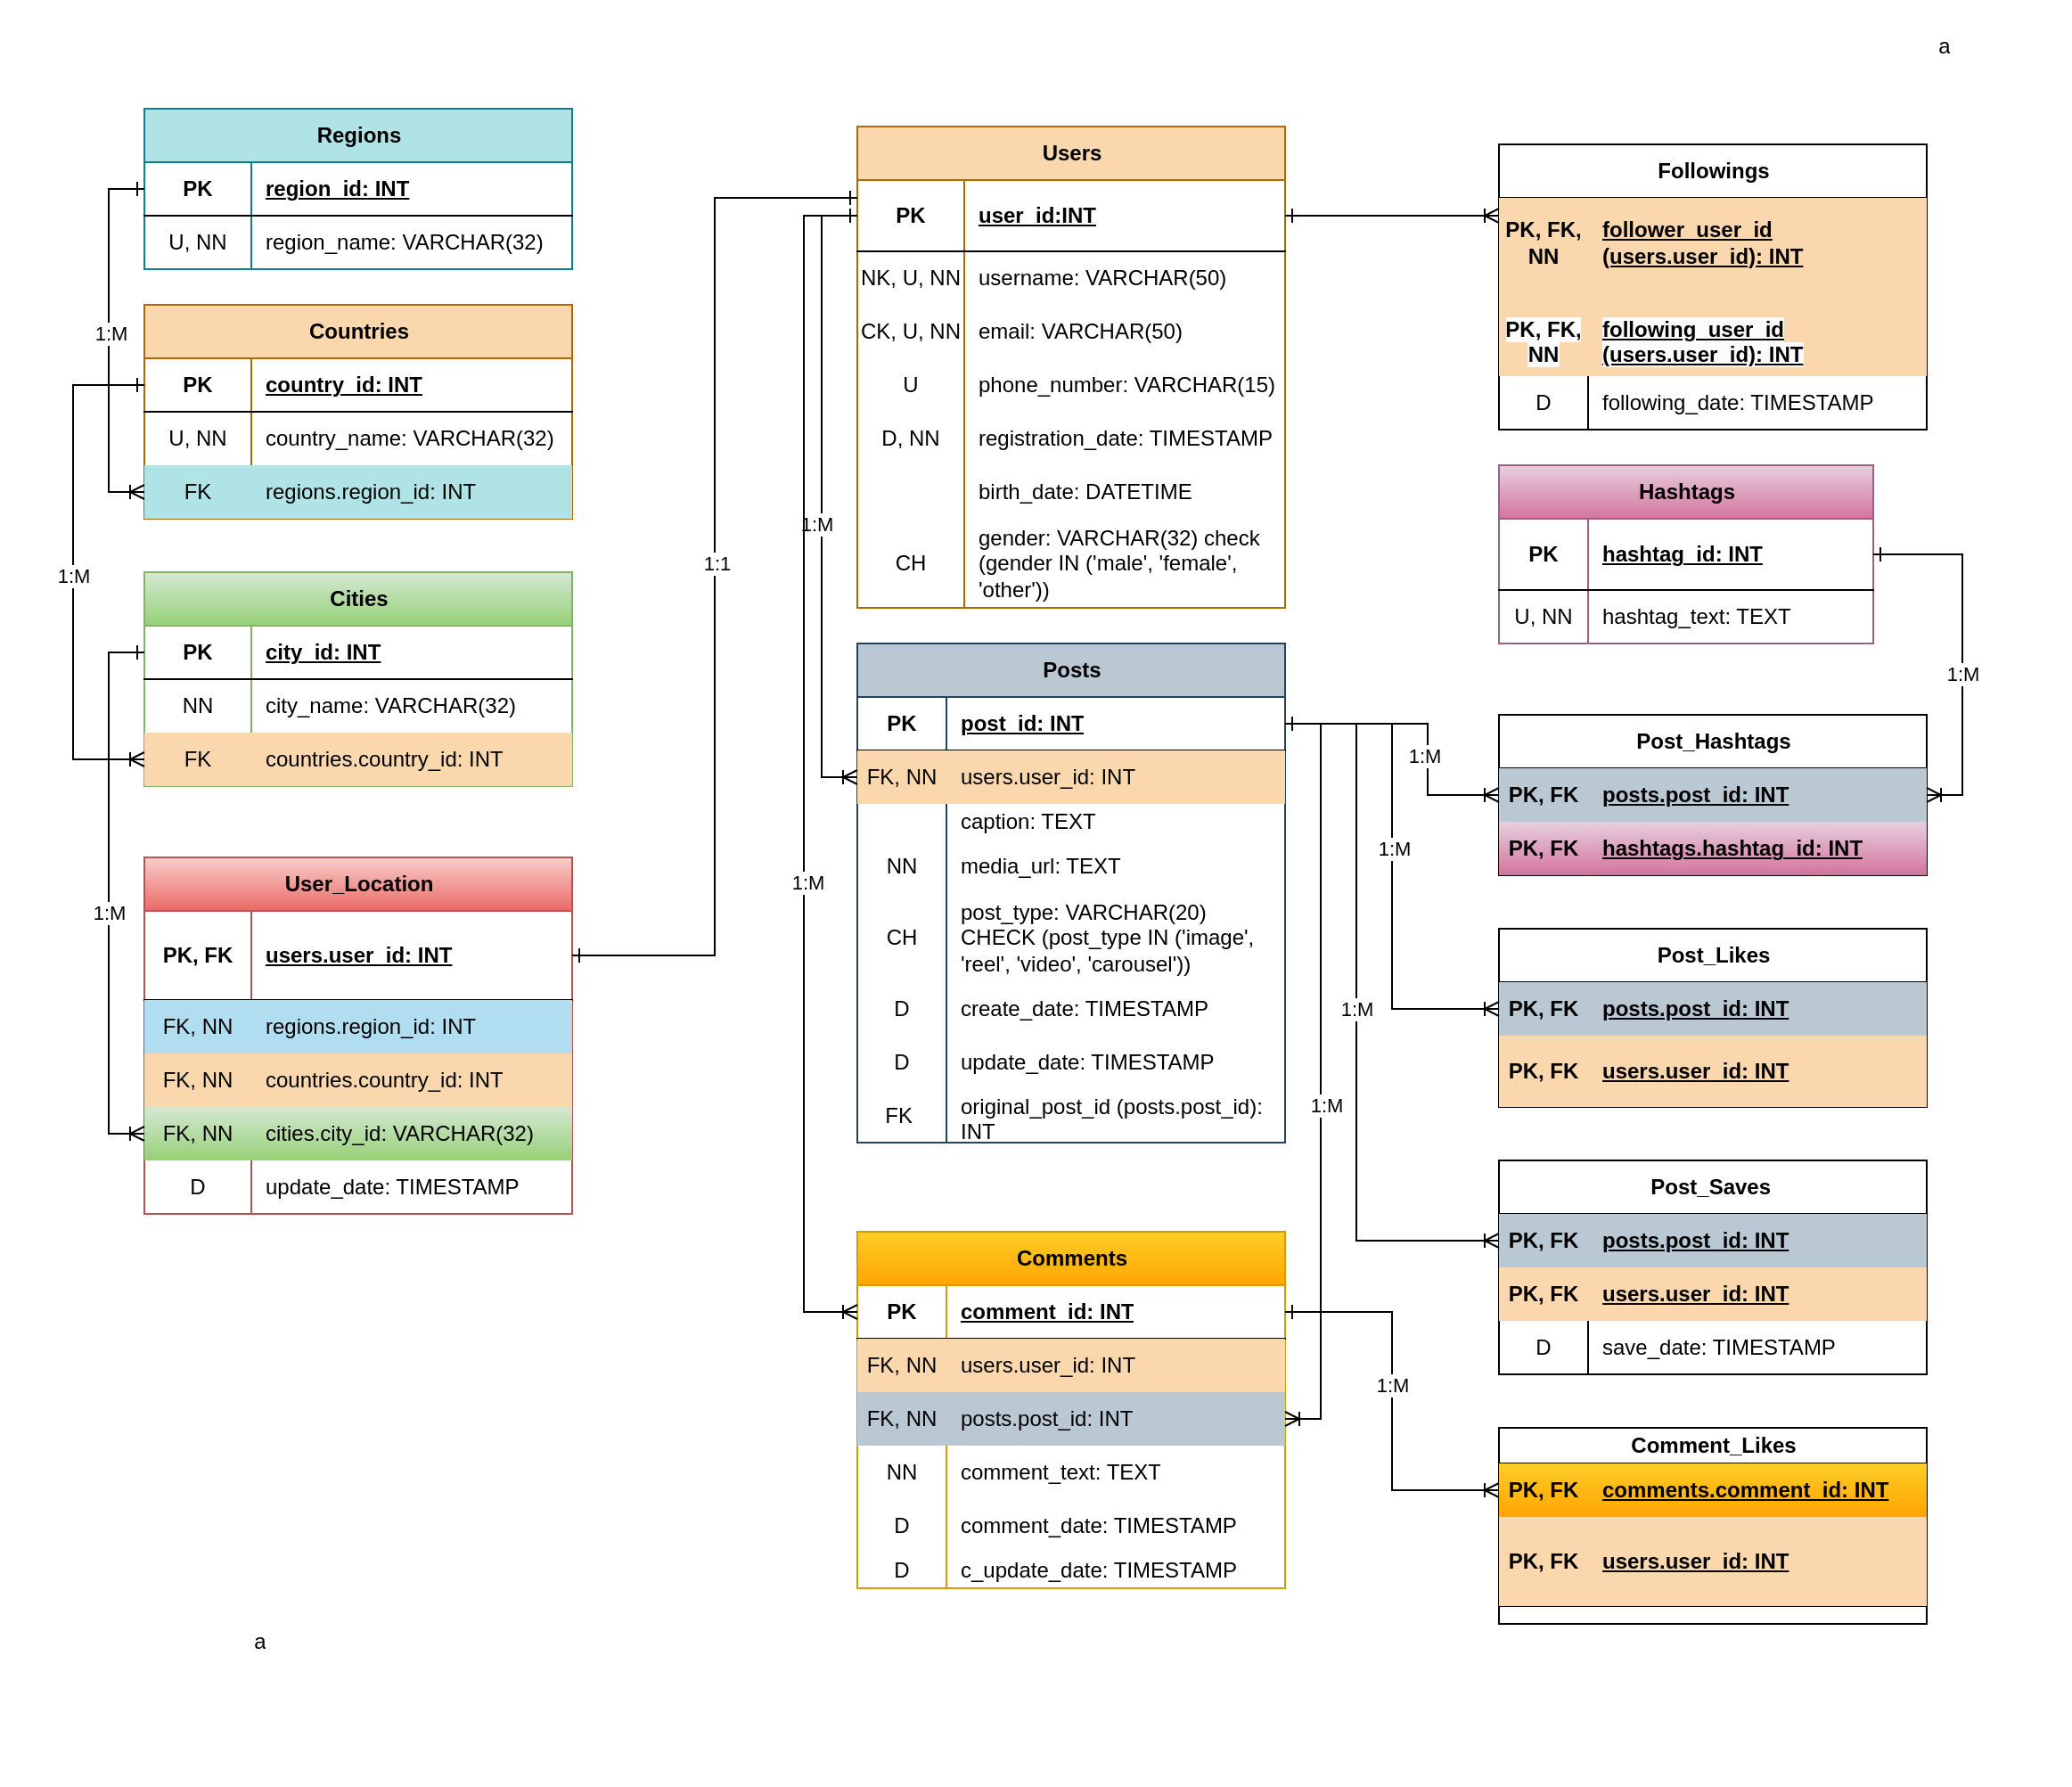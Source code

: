<mxfile version="26.1.1">
  <diagram name="Sayfa -1" id="7cBnihKYH3Nzy86_oB8S">
    <mxGraphModel dx="1271" dy="803" grid="1" gridSize="10" guides="1" tooltips="1" connect="1" arrows="1" fold="1" page="1" pageScale="1" pageWidth="1169" pageHeight="827" background="none" math="0" shadow="0">
      <root>
        <mxCell id="0" />
        <mxCell id="1" parent="0" />
        <mxCell id="p7gmkgJ3W8zZOX0CmFIu-1" value="Users" style="shape=table;startSize=30;container=1;collapsible=1;childLayout=tableLayout;fixedRows=1;rowLines=0;fontStyle=1;align=center;resizeLast=1;html=1;fillColor=#fad7ac;strokeColor=#b46504;" parent="1" vertex="1">
          <mxGeometry x="480" y="70" width="240" height="270" as="geometry" />
        </mxCell>
        <mxCell id="p7gmkgJ3W8zZOX0CmFIu-527" value="" style="shape=tableRow;horizontal=0;startSize=0;swimlaneHead=0;swimlaneBody=0;fillColor=none;collapsible=0;dropTarget=0;points=[[0,0.5],[1,0.5]];portConstraint=eastwest;top=0;left=0;right=0;bottom=1;" parent="p7gmkgJ3W8zZOX0CmFIu-1" vertex="1">
          <mxGeometry y="30" width="240" height="40" as="geometry" />
        </mxCell>
        <mxCell id="p7gmkgJ3W8zZOX0CmFIu-528" value="PK" style="shape=partialRectangle;connectable=0;fillColor=none;top=0;left=0;bottom=0;right=0;fontStyle=1;overflow=hidden;whiteSpace=wrap;html=1;" parent="p7gmkgJ3W8zZOX0CmFIu-527" vertex="1">
          <mxGeometry width="60" height="40" as="geometry">
            <mxRectangle width="60" height="40" as="alternateBounds" />
          </mxGeometry>
        </mxCell>
        <mxCell id="p7gmkgJ3W8zZOX0CmFIu-529" value="user_id:INT" style="shape=partialRectangle;connectable=0;fillColor=none;top=0;left=0;bottom=0;right=0;align=left;spacingLeft=6;fontStyle=5;overflow=hidden;whiteSpace=wrap;html=1;" parent="p7gmkgJ3W8zZOX0CmFIu-527" vertex="1">
          <mxGeometry x="60" width="180" height="40" as="geometry">
            <mxRectangle width="180" height="40" as="alternateBounds" />
          </mxGeometry>
        </mxCell>
        <mxCell id="p7gmkgJ3W8zZOX0CmFIu-5" value="" style="shape=tableRow;horizontal=0;startSize=0;swimlaneHead=0;swimlaneBody=0;fillColor=none;collapsible=0;dropTarget=0;points=[[0,0.5],[1,0.5]];portConstraint=eastwest;top=0;left=0;right=0;bottom=0;" parent="p7gmkgJ3W8zZOX0CmFIu-1" vertex="1">
          <mxGeometry y="70" width="240" height="30" as="geometry" />
        </mxCell>
        <mxCell id="p7gmkgJ3W8zZOX0CmFIu-6" value="NK, U, NN" style="shape=partialRectangle;connectable=0;fillColor=none;top=0;left=0;bottom=0;right=0;editable=1;overflow=hidden;whiteSpace=wrap;html=1;" parent="p7gmkgJ3W8zZOX0CmFIu-5" vertex="1">
          <mxGeometry width="60" height="30" as="geometry">
            <mxRectangle width="60" height="30" as="alternateBounds" />
          </mxGeometry>
        </mxCell>
        <mxCell id="p7gmkgJ3W8zZOX0CmFIu-7" value="username: VARCHAR(50)" style="shape=partialRectangle;connectable=0;fillColor=none;top=0;left=0;bottom=0;right=0;align=left;spacingLeft=6;overflow=hidden;whiteSpace=wrap;html=1;" parent="p7gmkgJ3W8zZOX0CmFIu-5" vertex="1">
          <mxGeometry x="60" width="180" height="30" as="geometry">
            <mxRectangle width="180" height="30" as="alternateBounds" />
          </mxGeometry>
        </mxCell>
        <mxCell id="p7gmkgJ3W8zZOX0CmFIu-8" value="" style="shape=tableRow;horizontal=0;startSize=0;swimlaneHead=0;swimlaneBody=0;fillColor=none;collapsible=0;dropTarget=0;points=[[0,0.5],[1,0.5]];portConstraint=eastwest;top=0;left=0;right=0;bottom=0;" parent="p7gmkgJ3W8zZOX0CmFIu-1" vertex="1">
          <mxGeometry y="100" width="240" height="30" as="geometry" />
        </mxCell>
        <mxCell id="p7gmkgJ3W8zZOX0CmFIu-9" value="CK, U, NN" style="shape=partialRectangle;connectable=0;fillColor=none;top=0;left=0;bottom=0;right=0;editable=1;overflow=hidden;whiteSpace=wrap;html=1;" parent="p7gmkgJ3W8zZOX0CmFIu-8" vertex="1">
          <mxGeometry width="60" height="30" as="geometry">
            <mxRectangle width="60" height="30" as="alternateBounds" />
          </mxGeometry>
        </mxCell>
        <mxCell id="p7gmkgJ3W8zZOX0CmFIu-10" value="email: VARCHAR(50)" style="shape=partialRectangle;connectable=0;fillColor=none;top=0;left=0;bottom=0;right=0;align=left;spacingLeft=6;overflow=hidden;whiteSpace=wrap;html=1;" parent="p7gmkgJ3W8zZOX0CmFIu-8" vertex="1">
          <mxGeometry x="60" width="180" height="30" as="geometry">
            <mxRectangle width="180" height="30" as="alternateBounds" />
          </mxGeometry>
        </mxCell>
        <mxCell id="p7gmkgJ3W8zZOX0CmFIu-11" value="" style="shape=tableRow;horizontal=0;startSize=0;swimlaneHead=0;swimlaneBody=0;fillColor=none;collapsible=0;dropTarget=0;points=[[0,0.5],[1,0.5]];portConstraint=eastwest;top=0;left=0;right=0;bottom=0;" parent="p7gmkgJ3W8zZOX0CmFIu-1" vertex="1">
          <mxGeometry y="130" width="240" height="30" as="geometry" />
        </mxCell>
        <mxCell id="p7gmkgJ3W8zZOX0CmFIu-12" value="U" style="shape=partialRectangle;connectable=0;fillColor=none;top=0;left=0;bottom=0;right=0;editable=1;overflow=hidden;whiteSpace=wrap;html=1;" parent="p7gmkgJ3W8zZOX0CmFIu-11" vertex="1">
          <mxGeometry width="60" height="30" as="geometry">
            <mxRectangle width="60" height="30" as="alternateBounds" />
          </mxGeometry>
        </mxCell>
        <mxCell id="p7gmkgJ3W8zZOX0CmFIu-13" value="phone_number: VARCHAR(15)" style="shape=partialRectangle;connectable=0;fillColor=none;top=0;left=0;bottom=0;right=0;align=left;spacingLeft=6;overflow=hidden;whiteSpace=wrap;html=1;" parent="p7gmkgJ3W8zZOX0CmFIu-11" vertex="1">
          <mxGeometry x="60" width="180" height="30" as="geometry">
            <mxRectangle width="180" height="30" as="alternateBounds" />
          </mxGeometry>
        </mxCell>
        <mxCell id="p7gmkgJ3W8zZOX0CmFIu-35" value="" style="shape=tableRow;horizontal=0;startSize=0;swimlaneHead=0;swimlaneBody=0;fillColor=none;collapsible=0;dropTarget=0;points=[[0,0.5],[1,0.5]];portConstraint=eastwest;top=0;left=0;right=0;bottom=0;" parent="p7gmkgJ3W8zZOX0CmFIu-1" vertex="1">
          <mxGeometry y="160" width="240" height="30" as="geometry" />
        </mxCell>
        <mxCell id="p7gmkgJ3W8zZOX0CmFIu-36" value="D, NN" style="shape=partialRectangle;connectable=0;fillColor=none;top=0;left=0;bottom=0;right=0;editable=1;overflow=hidden;whiteSpace=wrap;html=1;" parent="p7gmkgJ3W8zZOX0CmFIu-35" vertex="1">
          <mxGeometry width="60" height="30" as="geometry">
            <mxRectangle width="60" height="30" as="alternateBounds" />
          </mxGeometry>
        </mxCell>
        <mxCell id="p7gmkgJ3W8zZOX0CmFIu-37" value="registration_date: TIMESTAMP" style="shape=partialRectangle;connectable=0;fillColor=none;top=0;left=0;bottom=0;right=0;align=left;spacingLeft=6;overflow=hidden;whiteSpace=wrap;html=1;" parent="p7gmkgJ3W8zZOX0CmFIu-35" vertex="1">
          <mxGeometry x="60" width="180" height="30" as="geometry">
            <mxRectangle width="180" height="30" as="alternateBounds" />
          </mxGeometry>
        </mxCell>
        <mxCell id="p7gmkgJ3W8zZOX0CmFIu-315" value="" style="shape=tableRow;horizontal=0;startSize=0;swimlaneHead=0;swimlaneBody=0;fillColor=none;collapsible=0;dropTarget=0;points=[[0,0.5],[1,0.5]];portConstraint=eastwest;top=0;left=0;right=0;bottom=0;" parent="p7gmkgJ3W8zZOX0CmFIu-1" vertex="1">
          <mxGeometry y="190" width="240" height="30" as="geometry" />
        </mxCell>
        <mxCell id="p7gmkgJ3W8zZOX0CmFIu-316" value="" style="shape=partialRectangle;connectable=0;fillColor=none;top=0;left=0;bottom=0;right=0;editable=1;overflow=hidden;whiteSpace=wrap;html=1;" parent="p7gmkgJ3W8zZOX0CmFIu-315" vertex="1">
          <mxGeometry width="60" height="30" as="geometry">
            <mxRectangle width="60" height="30" as="alternateBounds" />
          </mxGeometry>
        </mxCell>
        <mxCell id="p7gmkgJ3W8zZOX0CmFIu-317" value="birth_date: DATETIME" style="shape=partialRectangle;connectable=0;fillColor=none;top=0;left=0;bottom=0;right=0;align=left;spacingLeft=6;overflow=hidden;whiteSpace=wrap;html=1;" parent="p7gmkgJ3W8zZOX0CmFIu-315" vertex="1">
          <mxGeometry x="60" width="180" height="30" as="geometry">
            <mxRectangle width="180" height="30" as="alternateBounds" />
          </mxGeometry>
        </mxCell>
        <mxCell id="p7gmkgJ3W8zZOX0CmFIu-337" value="" style="shape=tableRow;horizontal=0;startSize=0;swimlaneHead=0;swimlaneBody=0;fillColor=none;collapsible=0;dropTarget=0;points=[[0,0.5],[1,0.5]];portConstraint=eastwest;top=0;left=0;right=0;bottom=0;" parent="p7gmkgJ3W8zZOX0CmFIu-1" vertex="1">
          <mxGeometry y="220" width="240" height="50" as="geometry" />
        </mxCell>
        <mxCell id="p7gmkgJ3W8zZOX0CmFIu-338" value="CH" style="shape=partialRectangle;connectable=0;fillColor=none;top=0;left=0;bottom=0;right=0;editable=1;overflow=hidden;whiteSpace=wrap;html=1;" parent="p7gmkgJ3W8zZOX0CmFIu-337" vertex="1">
          <mxGeometry width="60" height="50" as="geometry">
            <mxRectangle width="60" height="50" as="alternateBounds" />
          </mxGeometry>
        </mxCell>
        <mxCell id="p7gmkgJ3W8zZOX0CmFIu-339" value="gender: VARCHAR(32) check (gender IN (&#39;male&#39;, &#39;female&#39;, &#39;other&#39;))" style="shape=partialRectangle;connectable=0;fillColor=none;top=0;left=0;bottom=0;right=0;align=left;spacingLeft=6;overflow=hidden;whiteSpace=wrap;html=1;" parent="p7gmkgJ3W8zZOX0CmFIu-337" vertex="1">
          <mxGeometry x="60" width="180" height="50" as="geometry">
            <mxRectangle width="180" height="50" as="alternateBounds" />
          </mxGeometry>
        </mxCell>
        <mxCell id="p7gmkgJ3W8zZOX0CmFIu-518" style="edgeStyle=orthogonalEdgeStyle;rounded=0;orthogonalLoop=1;jettySize=auto;html=1;exitX=1;exitY=0.5;exitDx=0;exitDy=0;" parent="p7gmkgJ3W8zZOX0CmFIu-1" edge="1">
          <mxGeometry relative="1" as="geometry">
            <mxPoint x="160.0" y="100.5" as="sourcePoint" />
            <mxPoint x="160.0" y="100.5" as="targetPoint" />
          </mxGeometry>
        </mxCell>
        <mxCell id="p7gmkgJ3W8zZOX0CmFIu-38" value="a" style="shape=partialRectangle;connectable=0;fillColor=none;top=0;left=0;bottom=0;right=0;editable=1;overflow=hidden;whiteSpace=wrap;html=1;" parent="1" vertex="1">
          <mxGeometry y="840" width="290" height="160" as="geometry">
            <mxRectangle width="60" height="30" as="alternateBounds" />
          </mxGeometry>
        </mxCell>
        <mxCell id="p7gmkgJ3W8zZOX0CmFIu-39" value="User_Location" style="shape=table;startSize=30;container=1;collapsible=1;childLayout=tableLayout;fixedRows=1;rowLines=0;fontStyle=1;align=center;resizeLast=1;html=1;fillColor=#f8cecc;gradientColor=#ea6b66;strokeColor=#b85450;" parent="1" vertex="1">
          <mxGeometry x="80" y="480" width="240" height="200" as="geometry" />
        </mxCell>
        <mxCell id="p7gmkgJ3W8zZOX0CmFIu-40" value="" style="shape=tableRow;horizontal=0;startSize=0;swimlaneHead=0;swimlaneBody=0;fillColor=none;collapsible=0;dropTarget=0;points=[[0,0.5],[1,0.5]];portConstraint=eastwest;top=0;left=0;right=0;bottom=1;" parent="p7gmkgJ3W8zZOX0CmFIu-39" vertex="1">
          <mxGeometry y="30" width="240" height="50" as="geometry" />
        </mxCell>
        <mxCell id="p7gmkgJ3W8zZOX0CmFIu-41" value="PK, FK" style="shape=partialRectangle;connectable=0;fillColor=none;top=0;left=0;bottom=0;right=0;fontStyle=1;overflow=hidden;whiteSpace=wrap;html=1;" parent="p7gmkgJ3W8zZOX0CmFIu-40" vertex="1">
          <mxGeometry width="60" height="50" as="geometry">
            <mxRectangle width="60" height="50" as="alternateBounds" />
          </mxGeometry>
        </mxCell>
        <mxCell id="p7gmkgJ3W8zZOX0CmFIu-42" value="users.user_id: INT" style="shape=partialRectangle;connectable=0;fillColor=none;top=0;left=0;bottom=0;right=0;align=left;spacingLeft=6;fontStyle=5;overflow=hidden;whiteSpace=wrap;html=1;" parent="p7gmkgJ3W8zZOX0CmFIu-40" vertex="1">
          <mxGeometry x="60" width="180" height="50" as="geometry">
            <mxRectangle width="180" height="50" as="alternateBounds" />
          </mxGeometry>
        </mxCell>
        <mxCell id="p7gmkgJ3W8zZOX0CmFIu-43" value="" style="shape=tableRow;horizontal=0;startSize=0;swimlaneHead=0;swimlaneBody=0;fillColor=none;collapsible=0;dropTarget=0;points=[[0,0.5],[1,0.5]];portConstraint=eastwest;top=0;left=0;right=0;bottom=0;" parent="p7gmkgJ3W8zZOX0CmFIu-39" vertex="1">
          <mxGeometry y="80" width="240" height="30" as="geometry" />
        </mxCell>
        <mxCell id="p7gmkgJ3W8zZOX0CmFIu-44" value="FK, NN" style="shape=partialRectangle;connectable=0;fillColor=#b1ddf0;top=0;left=0;bottom=0;right=0;editable=1;overflow=hidden;whiteSpace=wrap;html=1;strokeColor=#10739e;" parent="p7gmkgJ3W8zZOX0CmFIu-43" vertex="1">
          <mxGeometry width="60" height="30" as="geometry">
            <mxRectangle width="60" height="30" as="alternateBounds" />
          </mxGeometry>
        </mxCell>
        <mxCell id="p7gmkgJ3W8zZOX0CmFIu-45" value="regions.region_id: INT" style="shape=partialRectangle;connectable=0;fillColor=#b1ddf0;top=0;left=0;bottom=0;right=0;align=left;spacingLeft=6;overflow=hidden;whiteSpace=wrap;html=1;strokeColor=#10739e;" parent="p7gmkgJ3W8zZOX0CmFIu-43" vertex="1">
          <mxGeometry x="60" width="180" height="30" as="geometry">
            <mxRectangle width="180" height="30" as="alternateBounds" />
          </mxGeometry>
        </mxCell>
        <mxCell id="p7gmkgJ3W8zZOX0CmFIu-46" value="" style="shape=tableRow;horizontal=0;startSize=0;swimlaneHead=0;swimlaneBody=0;fillColor=none;collapsible=0;dropTarget=0;points=[[0,0.5],[1,0.5]];portConstraint=eastwest;top=0;left=0;right=0;bottom=0;" parent="p7gmkgJ3W8zZOX0CmFIu-39" vertex="1">
          <mxGeometry y="110" width="240" height="30" as="geometry" />
        </mxCell>
        <mxCell id="p7gmkgJ3W8zZOX0CmFIu-47" value="FK, NN" style="shape=partialRectangle;connectable=0;fillColor=#fad7ac;top=0;left=0;bottom=0;right=0;editable=1;overflow=hidden;whiteSpace=wrap;html=1;strokeColor=#b46504;" parent="p7gmkgJ3W8zZOX0CmFIu-46" vertex="1">
          <mxGeometry width="60" height="30" as="geometry">
            <mxRectangle width="60" height="30" as="alternateBounds" />
          </mxGeometry>
        </mxCell>
        <mxCell id="p7gmkgJ3W8zZOX0CmFIu-48" value="countries.country_id: INT" style="shape=partialRectangle;connectable=0;fillColor=#fad7ac;top=0;left=0;bottom=0;right=0;align=left;spacingLeft=6;overflow=hidden;whiteSpace=wrap;html=1;strokeColor=#b46504;" parent="p7gmkgJ3W8zZOX0CmFIu-46" vertex="1">
          <mxGeometry x="60" width="180" height="30" as="geometry">
            <mxRectangle width="180" height="30" as="alternateBounds" />
          </mxGeometry>
        </mxCell>
        <mxCell id="p7gmkgJ3W8zZOX0CmFIu-49" value="" style="shape=tableRow;horizontal=0;startSize=0;swimlaneHead=0;swimlaneBody=0;fillColor=none;collapsible=0;dropTarget=0;points=[[0,0.5],[1,0.5]];portConstraint=eastwest;top=0;left=0;right=0;bottom=0;" parent="p7gmkgJ3W8zZOX0CmFIu-39" vertex="1">
          <mxGeometry y="140" width="240" height="30" as="geometry" />
        </mxCell>
        <mxCell id="p7gmkgJ3W8zZOX0CmFIu-50" value="FK, NN" style="shape=partialRectangle;connectable=0;fillColor=#d5e8d4;top=0;left=0;bottom=0;right=0;editable=1;overflow=hidden;whiteSpace=wrap;html=1;gradientColor=#97d077;strokeColor=#82b366;" parent="p7gmkgJ3W8zZOX0CmFIu-49" vertex="1">
          <mxGeometry width="60" height="30" as="geometry">
            <mxRectangle width="60" height="30" as="alternateBounds" />
          </mxGeometry>
        </mxCell>
        <mxCell id="p7gmkgJ3W8zZOX0CmFIu-51" value="cities.city_id: VARCHAR(32)" style="shape=partialRectangle;connectable=0;fillColor=#d5e8d4;top=0;left=0;bottom=0;right=0;align=left;spacingLeft=6;overflow=hidden;whiteSpace=wrap;html=1;gradientColor=#97d077;strokeColor=#82b366;" parent="p7gmkgJ3W8zZOX0CmFIu-49" vertex="1">
          <mxGeometry x="60" width="180" height="30" as="geometry">
            <mxRectangle width="180" height="30" as="alternateBounds" />
          </mxGeometry>
        </mxCell>
        <mxCell id="p7gmkgJ3W8zZOX0CmFIu-52" value="" style="shape=tableRow;horizontal=0;startSize=0;swimlaneHead=0;swimlaneBody=0;fillColor=none;collapsible=0;dropTarget=0;points=[[0,0.5],[1,0.5]];portConstraint=eastwest;top=0;left=0;right=0;bottom=0;" parent="p7gmkgJ3W8zZOX0CmFIu-39" vertex="1">
          <mxGeometry y="170" width="240" height="30" as="geometry" />
        </mxCell>
        <mxCell id="p7gmkgJ3W8zZOX0CmFIu-53" value="D" style="shape=partialRectangle;connectable=0;fillColor=none;top=0;left=0;bottom=0;right=0;editable=1;overflow=hidden;whiteSpace=wrap;html=1;" parent="p7gmkgJ3W8zZOX0CmFIu-52" vertex="1">
          <mxGeometry width="60" height="30" as="geometry">
            <mxRectangle width="60" height="30" as="alternateBounds" />
          </mxGeometry>
        </mxCell>
        <mxCell id="p7gmkgJ3W8zZOX0CmFIu-54" value="update_date: TIMESTAMP" style="shape=partialRectangle;connectable=0;fillColor=none;top=0;left=0;bottom=0;right=0;align=left;spacingLeft=6;overflow=hidden;whiteSpace=wrap;html=1;" parent="p7gmkgJ3W8zZOX0CmFIu-52" vertex="1">
          <mxGeometry x="60" width="180" height="30" as="geometry">
            <mxRectangle width="180" height="30" as="alternateBounds" />
          </mxGeometry>
        </mxCell>
        <mxCell id="p7gmkgJ3W8zZOX0CmFIu-55" value="Regions" style="shape=table;startSize=30;container=1;collapsible=1;childLayout=tableLayout;fixedRows=1;rowLines=0;fontStyle=1;align=center;resizeLast=1;html=1;fillColor=#b0e3e6;strokeColor=#0e8088;" parent="1" vertex="1">
          <mxGeometry x="80" y="60" width="240" height="90" as="geometry" />
        </mxCell>
        <mxCell id="p7gmkgJ3W8zZOX0CmFIu-56" value="" style="shape=tableRow;horizontal=0;startSize=0;swimlaneHead=0;swimlaneBody=0;fillColor=none;collapsible=0;dropTarget=0;points=[[0,0.5],[1,0.5]];portConstraint=eastwest;top=0;left=0;right=0;bottom=1;" parent="p7gmkgJ3W8zZOX0CmFIu-55" vertex="1">
          <mxGeometry y="30" width="240" height="30" as="geometry" />
        </mxCell>
        <mxCell id="p7gmkgJ3W8zZOX0CmFIu-57" value="PK" style="shape=partialRectangle;connectable=0;fillColor=none;top=0;left=0;bottom=0;right=0;fontStyle=1;overflow=hidden;whiteSpace=wrap;html=1;" parent="p7gmkgJ3W8zZOX0CmFIu-56" vertex="1">
          <mxGeometry width="60" height="30" as="geometry">
            <mxRectangle width="60" height="30" as="alternateBounds" />
          </mxGeometry>
        </mxCell>
        <mxCell id="p7gmkgJ3W8zZOX0CmFIu-58" value="region_id: INT" style="shape=partialRectangle;connectable=0;fillColor=none;top=0;left=0;bottom=0;right=0;align=left;spacingLeft=6;fontStyle=5;overflow=hidden;whiteSpace=wrap;html=1;" parent="p7gmkgJ3W8zZOX0CmFIu-56" vertex="1">
          <mxGeometry x="60" width="180" height="30" as="geometry">
            <mxRectangle width="180" height="30" as="alternateBounds" />
          </mxGeometry>
        </mxCell>
        <mxCell id="p7gmkgJ3W8zZOX0CmFIu-59" value="" style="shape=tableRow;horizontal=0;startSize=0;swimlaneHead=0;swimlaneBody=0;fillColor=none;collapsible=0;dropTarget=0;points=[[0,0.5],[1,0.5]];portConstraint=eastwest;top=0;left=0;right=0;bottom=0;" parent="p7gmkgJ3W8zZOX0CmFIu-55" vertex="1">
          <mxGeometry y="60" width="240" height="30" as="geometry" />
        </mxCell>
        <mxCell id="p7gmkgJ3W8zZOX0CmFIu-60" value="U, NN" style="shape=partialRectangle;connectable=0;fillColor=none;top=0;left=0;bottom=0;right=0;editable=1;overflow=hidden;whiteSpace=wrap;html=1;" parent="p7gmkgJ3W8zZOX0CmFIu-59" vertex="1">
          <mxGeometry width="60" height="30" as="geometry">
            <mxRectangle width="60" height="30" as="alternateBounds" />
          </mxGeometry>
        </mxCell>
        <mxCell id="p7gmkgJ3W8zZOX0CmFIu-61" value="region_name: VARCHAR(32)" style="shape=partialRectangle;connectable=0;fillColor=none;top=0;left=0;bottom=0;right=0;align=left;spacingLeft=6;overflow=hidden;whiteSpace=wrap;html=1;" parent="p7gmkgJ3W8zZOX0CmFIu-59" vertex="1">
          <mxGeometry x="60" width="180" height="30" as="geometry">
            <mxRectangle width="180" height="30" as="alternateBounds" />
          </mxGeometry>
        </mxCell>
        <mxCell id="p7gmkgJ3W8zZOX0CmFIu-71" value="Countries" style="shape=table;startSize=30;container=1;collapsible=1;childLayout=tableLayout;fixedRows=1;rowLines=0;fontStyle=1;align=center;resizeLast=1;html=1;fillColor=#fad7ac;strokeColor=#b46504;" parent="1" vertex="1">
          <mxGeometry x="80" y="170" width="240" height="120" as="geometry" />
        </mxCell>
        <mxCell id="p7gmkgJ3W8zZOX0CmFIu-72" value="" style="shape=tableRow;horizontal=0;startSize=0;swimlaneHead=0;swimlaneBody=0;fillColor=none;collapsible=0;dropTarget=0;points=[[0,0.5],[1,0.5]];portConstraint=eastwest;top=0;left=0;right=0;bottom=1;" parent="p7gmkgJ3W8zZOX0CmFIu-71" vertex="1">
          <mxGeometry y="30" width="240" height="30" as="geometry" />
        </mxCell>
        <mxCell id="p7gmkgJ3W8zZOX0CmFIu-73" value="PK" style="shape=partialRectangle;connectable=0;fillColor=none;top=0;left=0;bottom=0;right=0;fontStyle=1;overflow=hidden;whiteSpace=wrap;html=1;" parent="p7gmkgJ3W8zZOX0CmFIu-72" vertex="1">
          <mxGeometry width="60" height="30" as="geometry">
            <mxRectangle width="60" height="30" as="alternateBounds" />
          </mxGeometry>
        </mxCell>
        <mxCell id="p7gmkgJ3W8zZOX0CmFIu-74" value="country_id: INT" style="shape=partialRectangle;connectable=0;fillColor=none;top=0;left=0;bottom=0;right=0;align=left;spacingLeft=6;fontStyle=5;overflow=hidden;whiteSpace=wrap;html=1;" parent="p7gmkgJ3W8zZOX0CmFIu-72" vertex="1">
          <mxGeometry x="60" width="180" height="30" as="geometry">
            <mxRectangle width="180" height="30" as="alternateBounds" />
          </mxGeometry>
        </mxCell>
        <mxCell id="p7gmkgJ3W8zZOX0CmFIu-75" value="" style="shape=tableRow;horizontal=0;startSize=0;swimlaneHead=0;swimlaneBody=0;fillColor=none;collapsible=0;dropTarget=0;points=[[0,0.5],[1,0.5]];portConstraint=eastwest;top=0;left=0;right=0;bottom=0;" parent="p7gmkgJ3W8zZOX0CmFIu-71" vertex="1">
          <mxGeometry y="60" width="240" height="30" as="geometry" />
        </mxCell>
        <mxCell id="p7gmkgJ3W8zZOX0CmFIu-76" value="U, NN" style="shape=partialRectangle;connectable=0;fillColor=none;top=0;left=0;bottom=0;right=0;editable=1;overflow=hidden;whiteSpace=wrap;html=1;" parent="p7gmkgJ3W8zZOX0CmFIu-75" vertex="1">
          <mxGeometry width="60" height="30" as="geometry">
            <mxRectangle width="60" height="30" as="alternateBounds" />
          </mxGeometry>
        </mxCell>
        <mxCell id="p7gmkgJ3W8zZOX0CmFIu-77" value="country_name: VARCHAR(32)" style="shape=partialRectangle;connectable=0;fillColor=none;top=0;left=0;bottom=0;right=0;align=left;spacingLeft=6;overflow=hidden;whiteSpace=wrap;html=1;" parent="p7gmkgJ3W8zZOX0CmFIu-75" vertex="1">
          <mxGeometry x="60" width="180" height="30" as="geometry">
            <mxRectangle width="180" height="30" as="alternateBounds" />
          </mxGeometry>
        </mxCell>
        <mxCell id="p7gmkgJ3W8zZOX0CmFIu-662" value="" style="shape=tableRow;horizontal=0;startSize=0;swimlaneHead=0;swimlaneBody=0;fillColor=none;collapsible=0;dropTarget=0;points=[[0,0.5],[1,0.5]];portConstraint=eastwest;top=0;left=0;right=0;bottom=0;" parent="p7gmkgJ3W8zZOX0CmFIu-71" vertex="1">
          <mxGeometry y="90" width="240" height="30" as="geometry" />
        </mxCell>
        <mxCell id="p7gmkgJ3W8zZOX0CmFIu-663" value="FK" style="shape=partialRectangle;connectable=0;fillColor=#b0e3e6;top=0;left=0;bottom=0;right=0;editable=1;overflow=hidden;whiteSpace=wrap;html=1;strokeColor=#0e8088;" parent="p7gmkgJ3W8zZOX0CmFIu-662" vertex="1">
          <mxGeometry width="60" height="30" as="geometry">
            <mxRectangle width="60" height="30" as="alternateBounds" />
          </mxGeometry>
        </mxCell>
        <mxCell id="p7gmkgJ3W8zZOX0CmFIu-664" value="regions.region_id: INT" style="shape=partialRectangle;connectable=0;fillColor=#b0e3e6;top=0;left=0;bottom=0;right=0;align=left;spacingLeft=6;overflow=hidden;whiteSpace=wrap;html=1;strokeColor=#0e8088;" parent="p7gmkgJ3W8zZOX0CmFIu-662" vertex="1">
          <mxGeometry x="60" width="180" height="30" as="geometry">
            <mxRectangle width="180" height="30" as="alternateBounds" />
          </mxGeometry>
        </mxCell>
        <mxCell id="p7gmkgJ3W8zZOX0CmFIu-78" value="Cities" style="shape=table;startSize=30;container=1;collapsible=1;childLayout=tableLayout;fixedRows=1;rowLines=0;fontStyle=1;align=center;resizeLast=1;html=1;fillColor=#d5e8d4;strokeColor=#82b366;gradientColor=#97d077;" parent="1" vertex="1">
          <mxGeometry x="80" y="320" width="240" height="120" as="geometry" />
        </mxCell>
        <mxCell id="p7gmkgJ3W8zZOX0CmFIu-79" value="" style="shape=tableRow;horizontal=0;startSize=0;swimlaneHead=0;swimlaneBody=0;fillColor=none;collapsible=0;dropTarget=0;points=[[0,0.5],[1,0.5]];portConstraint=eastwest;top=0;left=0;right=0;bottom=1;" parent="p7gmkgJ3W8zZOX0CmFIu-78" vertex="1">
          <mxGeometry y="30" width="240" height="30" as="geometry" />
        </mxCell>
        <mxCell id="p7gmkgJ3W8zZOX0CmFIu-80" value="PK" style="shape=partialRectangle;connectable=0;fillColor=none;top=0;left=0;bottom=0;right=0;fontStyle=1;overflow=hidden;whiteSpace=wrap;html=1;" parent="p7gmkgJ3W8zZOX0CmFIu-79" vertex="1">
          <mxGeometry width="60" height="30" as="geometry">
            <mxRectangle width="60" height="30" as="alternateBounds" />
          </mxGeometry>
        </mxCell>
        <mxCell id="p7gmkgJ3W8zZOX0CmFIu-81" value="city_id: INT" style="shape=partialRectangle;connectable=0;fillColor=none;top=0;left=0;bottom=0;right=0;align=left;spacingLeft=6;fontStyle=5;overflow=hidden;whiteSpace=wrap;html=1;" parent="p7gmkgJ3W8zZOX0CmFIu-79" vertex="1">
          <mxGeometry x="60" width="180" height="30" as="geometry">
            <mxRectangle width="180" height="30" as="alternateBounds" />
          </mxGeometry>
        </mxCell>
        <mxCell id="p7gmkgJ3W8zZOX0CmFIu-82" value="" style="shape=tableRow;horizontal=0;startSize=0;swimlaneHead=0;swimlaneBody=0;fillColor=none;collapsible=0;dropTarget=0;points=[[0,0.5],[1,0.5]];portConstraint=eastwest;top=0;left=0;right=0;bottom=0;" parent="p7gmkgJ3W8zZOX0CmFIu-78" vertex="1">
          <mxGeometry y="60" width="240" height="30" as="geometry" />
        </mxCell>
        <mxCell id="p7gmkgJ3W8zZOX0CmFIu-83" value="NN" style="shape=partialRectangle;connectable=0;fillColor=none;top=0;left=0;bottom=0;right=0;editable=1;overflow=hidden;whiteSpace=wrap;html=1;" parent="p7gmkgJ3W8zZOX0CmFIu-82" vertex="1">
          <mxGeometry width="60" height="30" as="geometry">
            <mxRectangle width="60" height="30" as="alternateBounds" />
          </mxGeometry>
        </mxCell>
        <mxCell id="p7gmkgJ3W8zZOX0CmFIu-84" value="city_name: VARCHAR(32)" style="shape=partialRectangle;connectable=0;fillColor=none;top=0;left=0;bottom=0;right=0;align=left;spacingLeft=6;overflow=hidden;whiteSpace=wrap;html=1;" parent="p7gmkgJ3W8zZOX0CmFIu-82" vertex="1">
          <mxGeometry x="60" width="180" height="30" as="geometry">
            <mxRectangle width="180" height="30" as="alternateBounds" />
          </mxGeometry>
        </mxCell>
        <mxCell id="p7gmkgJ3W8zZOX0CmFIu-665" value="" style="shape=tableRow;horizontal=0;startSize=0;swimlaneHead=0;swimlaneBody=0;fillColor=none;collapsible=0;dropTarget=0;points=[[0,0.5],[1,0.5]];portConstraint=eastwest;top=0;left=0;right=0;bottom=0;" parent="p7gmkgJ3W8zZOX0CmFIu-78" vertex="1">
          <mxGeometry y="90" width="240" height="30" as="geometry" />
        </mxCell>
        <mxCell id="p7gmkgJ3W8zZOX0CmFIu-666" value="FK" style="shape=partialRectangle;connectable=0;fillColor=#fad7ac;top=0;left=0;bottom=0;right=0;editable=1;overflow=hidden;whiteSpace=wrap;html=1;strokeColor=#b46504;" parent="p7gmkgJ3W8zZOX0CmFIu-665" vertex="1">
          <mxGeometry width="60" height="30" as="geometry">
            <mxRectangle width="60" height="30" as="alternateBounds" />
          </mxGeometry>
        </mxCell>
        <mxCell id="p7gmkgJ3W8zZOX0CmFIu-667" value="countries.country_id: INT" style="shape=partialRectangle;connectable=0;fillColor=#fad7ac;top=0;left=0;bottom=0;right=0;align=left;spacingLeft=6;overflow=hidden;whiteSpace=wrap;html=1;strokeColor=#b46504;" parent="p7gmkgJ3W8zZOX0CmFIu-665" vertex="1">
          <mxGeometry x="60" width="180" height="30" as="geometry">
            <mxRectangle width="180" height="30" as="alternateBounds" />
          </mxGeometry>
        </mxCell>
        <mxCell id="p7gmkgJ3W8zZOX0CmFIu-88" value="Posts" style="shape=table;startSize=30;container=1;collapsible=1;childLayout=tableLayout;fixedRows=1;rowLines=0;fontStyle=1;align=center;resizeLast=1;html=1;fillColor=#bac8d3;strokeColor=#23445d;" parent="1" vertex="1">
          <mxGeometry x="480" y="360" width="240" height="280.0" as="geometry" />
        </mxCell>
        <mxCell id="p7gmkgJ3W8zZOX0CmFIu-89" value="" style="shape=tableRow;horizontal=0;startSize=0;swimlaneHead=0;swimlaneBody=0;fillColor=none;collapsible=0;dropTarget=0;points=[[0,0.5],[1,0.5]];portConstraint=eastwest;top=0;left=0;right=0;bottom=1;" parent="p7gmkgJ3W8zZOX0CmFIu-88" vertex="1">
          <mxGeometry y="30" width="240" height="30" as="geometry" />
        </mxCell>
        <mxCell id="p7gmkgJ3W8zZOX0CmFIu-90" value="PK" style="shape=partialRectangle;connectable=0;fillColor=none;top=0;left=0;bottom=0;right=0;fontStyle=1;overflow=hidden;whiteSpace=wrap;html=1;" parent="p7gmkgJ3W8zZOX0CmFIu-89" vertex="1">
          <mxGeometry width="50" height="30" as="geometry">
            <mxRectangle width="50" height="30" as="alternateBounds" />
          </mxGeometry>
        </mxCell>
        <mxCell id="p7gmkgJ3W8zZOX0CmFIu-91" value="post_id: INT" style="shape=partialRectangle;connectable=0;fillColor=none;top=0;left=0;bottom=0;right=0;align=left;spacingLeft=6;fontStyle=5;overflow=hidden;whiteSpace=wrap;html=1;" parent="p7gmkgJ3W8zZOX0CmFIu-89" vertex="1">
          <mxGeometry x="50" width="190" height="30" as="geometry">
            <mxRectangle width="190" height="30" as="alternateBounds" />
          </mxGeometry>
        </mxCell>
        <mxCell id="p7gmkgJ3W8zZOX0CmFIu-92" value="" style="shape=tableRow;horizontal=0;startSize=0;swimlaneHead=0;swimlaneBody=0;fillColor=none;collapsible=0;dropTarget=0;points=[[0,0.5],[1,0.5]];portConstraint=eastwest;top=0;left=0;right=0;bottom=0;" parent="p7gmkgJ3W8zZOX0CmFIu-88" vertex="1">
          <mxGeometry y="60" width="240" height="30" as="geometry" />
        </mxCell>
        <mxCell id="p7gmkgJ3W8zZOX0CmFIu-93" value="FK, NN" style="shape=partialRectangle;connectable=0;fillColor=#fad7ac;top=0;left=0;bottom=0;right=0;editable=1;overflow=hidden;whiteSpace=wrap;html=1;strokeColor=#b46504;" parent="p7gmkgJ3W8zZOX0CmFIu-92" vertex="1">
          <mxGeometry width="50" height="30" as="geometry">
            <mxRectangle width="50" height="30" as="alternateBounds" />
          </mxGeometry>
        </mxCell>
        <mxCell id="p7gmkgJ3W8zZOX0CmFIu-94" value="users.user_id: INT" style="shape=partialRectangle;connectable=0;fillColor=#fad7ac;top=0;left=0;bottom=0;right=0;align=left;spacingLeft=6;overflow=hidden;whiteSpace=wrap;html=1;strokeColor=#b46504;" parent="p7gmkgJ3W8zZOX0CmFIu-92" vertex="1">
          <mxGeometry x="50" width="190" height="30" as="geometry">
            <mxRectangle width="190" height="30" as="alternateBounds" />
          </mxGeometry>
        </mxCell>
        <mxCell id="p7gmkgJ3W8zZOX0CmFIu-95" value="" style="shape=tableRow;horizontal=0;startSize=0;swimlaneHead=0;swimlaneBody=0;fillColor=none;collapsible=0;dropTarget=0;points=[[0,0.5],[1,0.5]];portConstraint=eastwest;top=0;left=0;right=0;bottom=0;" parent="p7gmkgJ3W8zZOX0CmFIu-88" vertex="1">
          <mxGeometry y="90" width="240" height="20" as="geometry" />
        </mxCell>
        <mxCell id="p7gmkgJ3W8zZOX0CmFIu-96" value="" style="shape=partialRectangle;connectable=0;fillColor=none;top=0;left=0;bottom=0;right=0;editable=1;overflow=hidden;whiteSpace=wrap;html=1;" parent="p7gmkgJ3W8zZOX0CmFIu-95" vertex="1">
          <mxGeometry width="50" height="20" as="geometry">
            <mxRectangle width="50" height="20" as="alternateBounds" />
          </mxGeometry>
        </mxCell>
        <mxCell id="p7gmkgJ3W8zZOX0CmFIu-97" value="caption: TEXT" style="shape=partialRectangle;connectable=0;fillColor=none;top=0;left=0;bottom=0;right=0;align=left;spacingLeft=6;overflow=hidden;whiteSpace=wrap;html=1;" parent="p7gmkgJ3W8zZOX0CmFIu-95" vertex="1">
          <mxGeometry x="50" width="190" height="20" as="geometry">
            <mxRectangle width="190" height="20" as="alternateBounds" />
          </mxGeometry>
        </mxCell>
        <mxCell id="p7gmkgJ3W8zZOX0CmFIu-98" value="" style="shape=tableRow;horizontal=0;startSize=0;swimlaneHead=0;swimlaneBody=0;fillColor=none;collapsible=0;dropTarget=0;points=[[0,0.5],[1,0.5]];portConstraint=eastwest;top=0;left=0;right=0;bottom=0;" parent="p7gmkgJ3W8zZOX0CmFIu-88" vertex="1">
          <mxGeometry y="110" width="240" height="30" as="geometry" />
        </mxCell>
        <mxCell id="p7gmkgJ3W8zZOX0CmFIu-99" value="NN" style="shape=partialRectangle;connectable=0;fillColor=none;top=0;left=0;bottom=0;right=0;editable=1;overflow=hidden;whiteSpace=wrap;html=1;" parent="p7gmkgJ3W8zZOX0CmFIu-98" vertex="1">
          <mxGeometry width="50" height="30" as="geometry">
            <mxRectangle width="50" height="30" as="alternateBounds" />
          </mxGeometry>
        </mxCell>
        <mxCell id="p7gmkgJ3W8zZOX0CmFIu-100" value="media_url: TEXT" style="shape=partialRectangle;connectable=0;fillColor=none;top=0;left=0;bottom=0;right=0;align=left;spacingLeft=6;overflow=hidden;whiteSpace=wrap;html=1;" parent="p7gmkgJ3W8zZOX0CmFIu-98" vertex="1">
          <mxGeometry x="50" width="190" height="30" as="geometry">
            <mxRectangle width="190" height="30" as="alternateBounds" />
          </mxGeometry>
        </mxCell>
        <mxCell id="p7gmkgJ3W8zZOX0CmFIu-101" value="" style="shape=tableRow;horizontal=0;startSize=0;swimlaneHead=0;swimlaneBody=0;fillColor=none;collapsible=0;dropTarget=0;points=[[0,0.5],[1,0.5]];portConstraint=eastwest;top=0;left=0;right=0;bottom=0;" parent="p7gmkgJ3W8zZOX0CmFIu-88" vertex="1">
          <mxGeometry y="140" width="240" height="50" as="geometry" />
        </mxCell>
        <mxCell id="p7gmkgJ3W8zZOX0CmFIu-102" value="CH" style="shape=partialRectangle;connectable=0;fillColor=none;top=0;left=0;bottom=0;right=0;editable=1;overflow=hidden;whiteSpace=wrap;html=1;" parent="p7gmkgJ3W8zZOX0CmFIu-101" vertex="1">
          <mxGeometry width="50" height="50" as="geometry">
            <mxRectangle width="50" height="50" as="alternateBounds" />
          </mxGeometry>
        </mxCell>
        <mxCell id="p7gmkgJ3W8zZOX0CmFIu-103" value="post_type: VARCHAR(20) CHECK (post_type IN (&#39;image&#39;, &#39;reel&#39;, &#39;video&#39;, &#39;carousel&#39;))" style="shape=partialRectangle;connectable=0;fillColor=none;top=0;left=0;bottom=0;right=0;align=left;spacingLeft=6;overflow=hidden;whiteSpace=wrap;html=1;" parent="p7gmkgJ3W8zZOX0CmFIu-101" vertex="1">
          <mxGeometry x="50" width="190" height="50" as="geometry">
            <mxRectangle width="190" height="50" as="alternateBounds" />
          </mxGeometry>
        </mxCell>
        <mxCell id="p7gmkgJ3W8zZOX0CmFIu-104" value="" style="shape=tableRow;horizontal=0;startSize=0;swimlaneHead=0;swimlaneBody=0;fillColor=none;collapsible=0;dropTarget=0;points=[[0,0.5],[1,0.5]];portConstraint=eastwest;top=0;left=0;right=0;bottom=0;" parent="p7gmkgJ3W8zZOX0CmFIu-88" vertex="1">
          <mxGeometry y="190" width="240" height="30" as="geometry" />
        </mxCell>
        <mxCell id="p7gmkgJ3W8zZOX0CmFIu-105" value="D" style="shape=partialRectangle;connectable=0;fillColor=none;top=0;left=0;bottom=0;right=0;editable=1;overflow=hidden;whiteSpace=wrap;html=1;" parent="p7gmkgJ3W8zZOX0CmFIu-104" vertex="1">
          <mxGeometry width="50" height="30" as="geometry">
            <mxRectangle width="50" height="30" as="alternateBounds" />
          </mxGeometry>
        </mxCell>
        <mxCell id="p7gmkgJ3W8zZOX0CmFIu-106" value="create_date: TIMESTAMP" style="shape=partialRectangle;connectable=0;fillColor=none;top=0;left=0;bottom=0;right=0;align=left;spacingLeft=6;overflow=hidden;whiteSpace=wrap;html=1;" parent="p7gmkgJ3W8zZOX0CmFIu-104" vertex="1">
          <mxGeometry x="50" width="190" height="30" as="geometry">
            <mxRectangle width="190" height="30" as="alternateBounds" />
          </mxGeometry>
        </mxCell>
        <mxCell id="p7gmkgJ3W8zZOX0CmFIu-126" value="" style="shape=tableRow;horizontal=0;startSize=0;swimlaneHead=0;swimlaneBody=0;fillColor=none;collapsible=0;dropTarget=0;points=[[0,0.5],[1,0.5]];portConstraint=eastwest;top=0;left=0;right=0;bottom=0;" parent="p7gmkgJ3W8zZOX0CmFIu-88" vertex="1">
          <mxGeometry y="220" width="240" height="30" as="geometry" />
        </mxCell>
        <mxCell id="p7gmkgJ3W8zZOX0CmFIu-127" value="D" style="shape=partialRectangle;connectable=0;fillColor=none;top=0;left=0;bottom=0;right=0;editable=1;overflow=hidden;whiteSpace=wrap;html=1;" parent="p7gmkgJ3W8zZOX0CmFIu-126" vertex="1">
          <mxGeometry width="50" height="30" as="geometry">
            <mxRectangle width="50" height="30" as="alternateBounds" />
          </mxGeometry>
        </mxCell>
        <mxCell id="p7gmkgJ3W8zZOX0CmFIu-128" value="update_date: TIMESTAMP" style="shape=partialRectangle;connectable=0;fillColor=none;top=0;left=0;bottom=0;right=0;align=left;spacingLeft=6;overflow=hidden;whiteSpace=wrap;html=1;" parent="p7gmkgJ3W8zZOX0CmFIu-126" vertex="1">
          <mxGeometry x="50" width="190" height="30" as="geometry">
            <mxRectangle width="190" height="30" as="alternateBounds" />
          </mxGeometry>
        </mxCell>
        <mxCell id="p7gmkgJ3W8zZOX0CmFIu-129" value="" style="shape=tableRow;horizontal=0;startSize=0;swimlaneHead=0;swimlaneBody=0;fillColor=none;collapsible=0;dropTarget=0;points=[[0,0.5],[1,0.5]];portConstraint=eastwest;top=0;left=0;right=0;bottom=0;" parent="p7gmkgJ3W8zZOX0CmFIu-88" vertex="1">
          <mxGeometry y="250" width="240" height="30" as="geometry" />
        </mxCell>
        <mxCell id="p7gmkgJ3W8zZOX0CmFIu-130" value="FK&amp;nbsp;" style="shape=partialRectangle;connectable=0;fillColor=none;top=0;left=0;bottom=0;right=0;editable=1;overflow=hidden;whiteSpace=wrap;html=1;" parent="p7gmkgJ3W8zZOX0CmFIu-129" vertex="1">
          <mxGeometry width="50" height="30" as="geometry">
            <mxRectangle width="50" height="30" as="alternateBounds" />
          </mxGeometry>
        </mxCell>
        <mxCell id="p7gmkgJ3W8zZOX0CmFIu-131" value="original_post_id (&lt;span style=&quot;text-align: center;&quot;&gt;posts.post_id): INT&lt;/span&gt;" style="shape=partialRectangle;connectable=0;fillColor=none;top=0;left=0;bottom=0;right=0;align=left;spacingLeft=6;overflow=hidden;whiteSpace=wrap;html=1;" parent="p7gmkgJ3W8zZOX0CmFIu-129" vertex="1">
          <mxGeometry x="50" width="190" height="30" as="geometry">
            <mxRectangle width="190" height="30" as="alternateBounds" />
          </mxGeometry>
        </mxCell>
        <mxCell id="p7gmkgJ3W8zZOX0CmFIu-132" value="Post_Likes" style="shape=table;startSize=30;container=1;collapsible=1;childLayout=tableLayout;fixedRows=1;rowLines=0;fontStyle=1;align=center;resizeLast=1;html=1;" parent="1" vertex="1">
          <mxGeometry x="840" y="520" width="240" height="100.0" as="geometry" />
        </mxCell>
        <mxCell id="p7gmkgJ3W8zZOX0CmFIu-133" value="" style="shape=tableRow;horizontal=0;startSize=0;swimlaneHead=0;swimlaneBody=0;fillColor=none;collapsible=0;dropTarget=0;points=[[0,0.5],[1,0.5]];portConstraint=eastwest;top=0;left=0;right=0;bottom=1;" parent="p7gmkgJ3W8zZOX0CmFIu-132" vertex="1">
          <mxGeometry y="30" width="240" height="30" as="geometry" />
        </mxCell>
        <mxCell id="p7gmkgJ3W8zZOX0CmFIu-134" value="PK, FK" style="shape=partialRectangle;connectable=0;fillColor=#bac8d3;top=0;left=0;bottom=0;right=0;fontStyle=1;overflow=hidden;whiteSpace=wrap;html=1;strokeColor=#23445d;" parent="p7gmkgJ3W8zZOX0CmFIu-133" vertex="1">
          <mxGeometry width="50" height="30" as="geometry">
            <mxRectangle width="50" height="30" as="alternateBounds" />
          </mxGeometry>
        </mxCell>
        <mxCell id="p7gmkgJ3W8zZOX0CmFIu-135" value="posts.post_id: INT" style="shape=partialRectangle;connectable=0;fillColor=#bac8d3;top=0;left=0;bottom=0;right=0;align=left;spacingLeft=6;fontStyle=5;overflow=hidden;whiteSpace=wrap;html=1;strokeColor=#23445d;" parent="p7gmkgJ3W8zZOX0CmFIu-133" vertex="1">
          <mxGeometry x="50" width="190" height="30" as="geometry">
            <mxRectangle width="190" height="30" as="alternateBounds" />
          </mxGeometry>
        </mxCell>
        <mxCell id="p7gmkgJ3W8zZOX0CmFIu-356" value="" style="shape=tableRow;horizontal=0;startSize=0;swimlaneHead=0;swimlaneBody=0;fillColor=none;collapsible=0;dropTarget=0;points=[[0,0.5],[1,0.5]];portConstraint=eastwest;top=0;left=0;right=0;bottom=1;" parent="p7gmkgJ3W8zZOX0CmFIu-132" vertex="1">
          <mxGeometry y="60" width="240" height="40" as="geometry" />
        </mxCell>
        <mxCell id="p7gmkgJ3W8zZOX0CmFIu-357" value="PK, FK" style="shape=partialRectangle;connectable=0;fillColor=#fad7ac;top=0;left=0;bottom=0;right=0;fontStyle=1;overflow=hidden;whiteSpace=wrap;html=1;strokeColor=#b46504;" parent="p7gmkgJ3W8zZOX0CmFIu-356" vertex="1">
          <mxGeometry width="50" height="40" as="geometry">
            <mxRectangle width="50" height="40" as="alternateBounds" />
          </mxGeometry>
        </mxCell>
        <mxCell id="p7gmkgJ3W8zZOX0CmFIu-358" value="users.user_id: INT" style="shape=partialRectangle;connectable=0;fillColor=#fad7ac;top=0;left=0;bottom=0;right=0;align=left;spacingLeft=6;fontStyle=5;overflow=hidden;whiteSpace=wrap;html=1;strokeColor=#b46504;" parent="p7gmkgJ3W8zZOX0CmFIu-356" vertex="1">
          <mxGeometry x="50" width="190" height="40" as="geometry">
            <mxRectangle width="190" height="40" as="alternateBounds" />
          </mxGeometry>
        </mxCell>
        <mxCell id="p7gmkgJ3W8zZOX0CmFIu-182" value="Comments" style="shape=table;startSize=30;container=1;collapsible=1;childLayout=tableLayout;fixedRows=1;rowLines=0;fontStyle=1;align=center;resizeLast=1;html=1;fillColor=#ffcd28;strokeColor=#d79b00;gradientColor=#ffa500;" parent="1" vertex="1">
          <mxGeometry x="480" y="690" width="240" height="200" as="geometry" />
        </mxCell>
        <mxCell id="p7gmkgJ3W8zZOX0CmFIu-183" value="" style="shape=tableRow;horizontal=0;startSize=0;swimlaneHead=0;swimlaneBody=0;fillColor=none;collapsible=0;dropTarget=0;points=[[0,0.5],[1,0.5]];portConstraint=eastwest;top=0;left=0;right=0;bottom=1;" parent="p7gmkgJ3W8zZOX0CmFIu-182" vertex="1">
          <mxGeometry y="30" width="240" height="30" as="geometry" />
        </mxCell>
        <mxCell id="p7gmkgJ3W8zZOX0CmFIu-184" value="PK" style="shape=partialRectangle;connectable=0;fillColor=none;top=0;left=0;bottom=0;right=0;fontStyle=1;overflow=hidden;whiteSpace=wrap;html=1;" parent="p7gmkgJ3W8zZOX0CmFIu-183" vertex="1">
          <mxGeometry width="50" height="30" as="geometry">
            <mxRectangle width="50" height="30" as="alternateBounds" />
          </mxGeometry>
        </mxCell>
        <mxCell id="p7gmkgJ3W8zZOX0CmFIu-185" value="comment_id: INT" style="shape=partialRectangle;connectable=0;fillColor=none;top=0;left=0;bottom=0;right=0;align=left;spacingLeft=6;fontStyle=5;overflow=hidden;whiteSpace=wrap;html=1;" parent="p7gmkgJ3W8zZOX0CmFIu-183" vertex="1">
          <mxGeometry x="50" width="190" height="30" as="geometry">
            <mxRectangle width="190" height="30" as="alternateBounds" />
          </mxGeometry>
        </mxCell>
        <mxCell id="p7gmkgJ3W8zZOX0CmFIu-186" value="" style="shape=tableRow;horizontal=0;startSize=0;swimlaneHead=0;swimlaneBody=0;fillColor=none;collapsible=0;dropTarget=0;points=[[0,0.5],[1,0.5]];portConstraint=eastwest;top=0;left=0;right=0;bottom=0;" parent="p7gmkgJ3W8zZOX0CmFIu-182" vertex="1">
          <mxGeometry y="60" width="240" height="30" as="geometry" />
        </mxCell>
        <mxCell id="p7gmkgJ3W8zZOX0CmFIu-187" value="FK, NN" style="shape=partialRectangle;connectable=0;fillColor=#fad7ac;top=0;left=0;bottom=0;right=0;editable=1;overflow=hidden;whiteSpace=wrap;html=1;strokeColor=#b46504;" parent="p7gmkgJ3W8zZOX0CmFIu-186" vertex="1">
          <mxGeometry width="50" height="30" as="geometry">
            <mxRectangle width="50" height="30" as="alternateBounds" />
          </mxGeometry>
        </mxCell>
        <mxCell id="p7gmkgJ3W8zZOX0CmFIu-188" value="users.user_id: INT" style="shape=partialRectangle;connectable=0;fillColor=#fad7ac;top=0;left=0;bottom=0;right=0;align=left;spacingLeft=6;overflow=hidden;whiteSpace=wrap;html=1;strokeColor=#b46504;" parent="p7gmkgJ3W8zZOX0CmFIu-186" vertex="1">
          <mxGeometry x="50" width="190" height="30" as="geometry">
            <mxRectangle width="190" height="30" as="alternateBounds" />
          </mxGeometry>
        </mxCell>
        <mxCell id="p7gmkgJ3W8zZOX0CmFIu-189" value="" style="shape=tableRow;horizontal=0;startSize=0;swimlaneHead=0;swimlaneBody=0;fillColor=none;collapsible=0;dropTarget=0;points=[[0,0.5],[1,0.5]];portConstraint=eastwest;top=0;left=0;right=0;bottom=0;" parent="p7gmkgJ3W8zZOX0CmFIu-182" vertex="1">
          <mxGeometry y="90" width="240" height="30" as="geometry" />
        </mxCell>
        <mxCell id="p7gmkgJ3W8zZOX0CmFIu-190" value="FK, NN" style="shape=partialRectangle;connectable=0;fillColor=#bac8d3;top=0;left=0;bottom=0;right=0;editable=1;overflow=hidden;whiteSpace=wrap;html=1;strokeColor=#23445d;" parent="p7gmkgJ3W8zZOX0CmFIu-189" vertex="1">
          <mxGeometry width="50" height="30" as="geometry">
            <mxRectangle width="50" height="30" as="alternateBounds" />
          </mxGeometry>
        </mxCell>
        <mxCell id="p7gmkgJ3W8zZOX0CmFIu-191" value="posts.post_id: INT" style="shape=partialRectangle;connectable=0;fillColor=#bac8d3;top=0;left=0;bottom=0;right=0;align=left;spacingLeft=6;overflow=hidden;whiteSpace=wrap;html=1;strokeColor=#23445d;" parent="p7gmkgJ3W8zZOX0CmFIu-189" vertex="1">
          <mxGeometry x="50" width="190" height="30" as="geometry">
            <mxRectangle width="190" height="30" as="alternateBounds" />
          </mxGeometry>
        </mxCell>
        <mxCell id="p7gmkgJ3W8zZOX0CmFIu-192" value="" style="shape=tableRow;horizontal=0;startSize=0;swimlaneHead=0;swimlaneBody=0;fillColor=none;collapsible=0;dropTarget=0;points=[[0,0.5],[1,0.5]];portConstraint=eastwest;top=0;left=0;right=0;bottom=0;" parent="p7gmkgJ3W8zZOX0CmFIu-182" vertex="1">
          <mxGeometry y="120" width="240" height="30" as="geometry" />
        </mxCell>
        <mxCell id="p7gmkgJ3W8zZOX0CmFIu-193" value="NN" style="shape=partialRectangle;connectable=0;fillColor=none;top=0;left=0;bottom=0;right=0;editable=1;overflow=hidden;whiteSpace=wrap;html=1;" parent="p7gmkgJ3W8zZOX0CmFIu-192" vertex="1">
          <mxGeometry width="50" height="30" as="geometry">
            <mxRectangle width="50" height="30" as="alternateBounds" />
          </mxGeometry>
        </mxCell>
        <mxCell id="p7gmkgJ3W8zZOX0CmFIu-194" value="comment_text: TEXT" style="shape=partialRectangle;connectable=0;fillColor=none;top=0;left=0;bottom=0;right=0;align=left;spacingLeft=6;overflow=hidden;whiteSpace=wrap;html=1;" parent="p7gmkgJ3W8zZOX0CmFIu-192" vertex="1">
          <mxGeometry x="50" width="190" height="30" as="geometry">
            <mxRectangle width="190" height="30" as="alternateBounds" />
          </mxGeometry>
        </mxCell>
        <mxCell id="p7gmkgJ3W8zZOX0CmFIu-195" value="" style="shape=tableRow;horizontal=0;startSize=0;swimlaneHead=0;swimlaneBody=0;fillColor=none;collapsible=0;dropTarget=0;points=[[0,0.5],[1,0.5]];portConstraint=eastwest;top=0;left=0;right=0;bottom=0;" parent="p7gmkgJ3W8zZOX0CmFIu-182" vertex="1">
          <mxGeometry y="150" width="240" height="30" as="geometry" />
        </mxCell>
        <mxCell id="p7gmkgJ3W8zZOX0CmFIu-196" value="D" style="shape=partialRectangle;connectable=0;fillColor=none;top=0;left=0;bottom=0;right=0;editable=1;overflow=hidden;whiteSpace=wrap;html=1;" parent="p7gmkgJ3W8zZOX0CmFIu-195" vertex="1">
          <mxGeometry width="50" height="30" as="geometry">
            <mxRectangle width="50" height="30" as="alternateBounds" />
          </mxGeometry>
        </mxCell>
        <mxCell id="p7gmkgJ3W8zZOX0CmFIu-197" value="comment_date: TIMESTAMP" style="shape=partialRectangle;connectable=0;fillColor=none;top=0;left=0;bottom=0;right=0;align=left;spacingLeft=6;overflow=hidden;whiteSpace=wrap;html=1;" parent="p7gmkgJ3W8zZOX0CmFIu-195" vertex="1">
          <mxGeometry x="50" width="190" height="30" as="geometry">
            <mxRectangle width="190" height="30" as="alternateBounds" />
          </mxGeometry>
        </mxCell>
        <mxCell id="p7gmkgJ3W8zZOX0CmFIu-340" value="" style="shape=tableRow;horizontal=0;startSize=0;swimlaneHead=0;swimlaneBody=0;fillColor=none;collapsible=0;dropTarget=0;points=[[0,0.5],[1,0.5]];portConstraint=eastwest;top=0;left=0;right=0;bottom=0;" parent="p7gmkgJ3W8zZOX0CmFIu-182" vertex="1">
          <mxGeometry y="180" width="240" height="20" as="geometry" />
        </mxCell>
        <mxCell id="p7gmkgJ3W8zZOX0CmFIu-341" value="D" style="shape=partialRectangle;connectable=0;fillColor=none;top=0;left=0;bottom=0;right=0;editable=1;overflow=hidden;whiteSpace=wrap;html=1;" parent="p7gmkgJ3W8zZOX0CmFIu-340" vertex="1">
          <mxGeometry width="50" height="20" as="geometry">
            <mxRectangle width="50" height="20" as="alternateBounds" />
          </mxGeometry>
        </mxCell>
        <mxCell id="p7gmkgJ3W8zZOX0CmFIu-342" value="c_update_date: TIMESTAMP" style="shape=partialRectangle;connectable=0;fillColor=none;top=0;left=0;bottom=0;right=0;align=left;spacingLeft=6;overflow=hidden;whiteSpace=wrap;html=1;" parent="p7gmkgJ3W8zZOX0CmFIu-340" vertex="1">
          <mxGeometry x="50" width="190" height="20" as="geometry">
            <mxRectangle width="190" height="20" as="alternateBounds" />
          </mxGeometry>
        </mxCell>
        <mxCell id="p7gmkgJ3W8zZOX0CmFIu-249" value="Post_Saves&amp;nbsp;" style="shape=table;startSize=30;container=1;collapsible=1;childLayout=tableLayout;fixedRows=1;rowLines=0;fontStyle=1;align=center;resizeLast=1;html=1;" parent="1" vertex="1">
          <mxGeometry x="840" y="650" width="240" height="120" as="geometry" />
        </mxCell>
        <mxCell id="p7gmkgJ3W8zZOX0CmFIu-250" value="" style="shape=tableRow;horizontal=0;startSize=0;swimlaneHead=0;swimlaneBody=0;fillColor=none;collapsible=0;dropTarget=0;points=[[0,0.5],[1,0.5]];portConstraint=eastwest;top=0;left=0;right=0;bottom=1;" parent="p7gmkgJ3W8zZOX0CmFIu-249" vertex="1">
          <mxGeometry y="30" width="240" height="30" as="geometry" />
        </mxCell>
        <mxCell id="p7gmkgJ3W8zZOX0CmFIu-251" value="PK, FK" style="shape=partialRectangle;connectable=0;fillColor=#bac8d3;top=0;left=0;bottom=0;right=0;fontStyle=1;overflow=hidden;whiteSpace=wrap;html=1;strokeColor=#23445d;" parent="p7gmkgJ3W8zZOX0CmFIu-250" vertex="1">
          <mxGeometry width="50" height="30" as="geometry">
            <mxRectangle width="50" height="30" as="alternateBounds" />
          </mxGeometry>
        </mxCell>
        <mxCell id="p7gmkgJ3W8zZOX0CmFIu-252" value="posts.post_id: INT" style="shape=partialRectangle;connectable=0;fillColor=#bac8d3;top=0;left=0;bottom=0;right=0;align=left;spacingLeft=6;fontStyle=5;overflow=hidden;whiteSpace=wrap;html=1;strokeColor=#23445d;" parent="p7gmkgJ3W8zZOX0CmFIu-250" vertex="1">
          <mxGeometry x="50" width="190" height="30" as="geometry">
            <mxRectangle width="190" height="30" as="alternateBounds" />
          </mxGeometry>
        </mxCell>
        <mxCell id="p7gmkgJ3W8zZOX0CmFIu-253" value="" style="shape=tableRow;horizontal=0;startSize=0;swimlaneHead=0;swimlaneBody=0;fillColor=none;collapsible=0;dropTarget=0;points=[[0,0.5],[1,0.5]];portConstraint=eastwest;top=0;left=0;right=0;bottom=0;" parent="p7gmkgJ3W8zZOX0CmFIu-249" vertex="1">
          <mxGeometry y="60" width="240" height="30" as="geometry" />
        </mxCell>
        <mxCell id="p7gmkgJ3W8zZOX0CmFIu-254" value="&lt;span style=&quot;font-weight: 700;&quot;&gt;PK, FK&lt;/span&gt;" style="shape=partialRectangle;connectable=0;fillColor=#fad7ac;top=0;left=0;bottom=0;right=0;editable=1;overflow=hidden;whiteSpace=wrap;html=1;strokeColor=#b46504;" parent="p7gmkgJ3W8zZOX0CmFIu-253" vertex="1">
          <mxGeometry width="50" height="30" as="geometry">
            <mxRectangle width="50" height="30" as="alternateBounds" />
          </mxGeometry>
        </mxCell>
        <mxCell id="p7gmkgJ3W8zZOX0CmFIu-255" value="&lt;b&gt;&lt;u&gt;users.user_id: INT&lt;/u&gt;&lt;/b&gt;" style="shape=partialRectangle;connectable=0;fillColor=#fad7ac;top=0;left=0;bottom=0;right=0;align=left;spacingLeft=6;overflow=hidden;whiteSpace=wrap;html=1;strokeColor=#b46504;" parent="p7gmkgJ3W8zZOX0CmFIu-253" vertex="1">
          <mxGeometry x="50" width="190" height="30" as="geometry">
            <mxRectangle width="190" height="30" as="alternateBounds" />
          </mxGeometry>
        </mxCell>
        <mxCell id="p7gmkgJ3W8zZOX0CmFIu-259" value="" style="shape=tableRow;horizontal=0;startSize=0;swimlaneHead=0;swimlaneBody=0;fillColor=none;collapsible=0;dropTarget=0;points=[[0,0.5],[1,0.5]];portConstraint=eastwest;top=0;left=0;right=0;bottom=0;" parent="p7gmkgJ3W8zZOX0CmFIu-249" vertex="1">
          <mxGeometry y="90" width="240" height="30" as="geometry" />
        </mxCell>
        <mxCell id="p7gmkgJ3W8zZOX0CmFIu-260" value="D" style="shape=partialRectangle;connectable=0;fillColor=none;top=0;left=0;bottom=0;right=0;editable=1;overflow=hidden;whiteSpace=wrap;html=1;" parent="p7gmkgJ3W8zZOX0CmFIu-259" vertex="1">
          <mxGeometry width="50" height="30" as="geometry">
            <mxRectangle width="50" height="30" as="alternateBounds" />
          </mxGeometry>
        </mxCell>
        <mxCell id="p7gmkgJ3W8zZOX0CmFIu-261" value="save_date: TIMESTAMP" style="shape=partialRectangle;connectable=0;fillColor=none;top=0;left=0;bottom=0;right=0;align=left;spacingLeft=6;overflow=hidden;whiteSpace=wrap;html=1;" parent="p7gmkgJ3W8zZOX0CmFIu-259" vertex="1">
          <mxGeometry x="50" width="190" height="30" as="geometry">
            <mxRectangle width="190" height="30" as="alternateBounds" />
          </mxGeometry>
        </mxCell>
        <mxCell id="p7gmkgJ3W8zZOX0CmFIu-265" value="Post_Hashtags" style="shape=table;startSize=30;container=1;collapsible=1;childLayout=tableLayout;fixedRows=1;rowLines=0;fontStyle=1;align=center;resizeLast=1;html=1;" parent="1" vertex="1">
          <mxGeometry x="840" y="400" width="240" height="90" as="geometry" />
        </mxCell>
        <mxCell id="p7gmkgJ3W8zZOX0CmFIu-266" value="" style="shape=tableRow;horizontal=0;startSize=0;swimlaneHead=0;swimlaneBody=0;fillColor=none;collapsible=0;dropTarget=0;points=[[0,0.5],[1,0.5]];portConstraint=eastwest;top=0;left=0;right=0;bottom=1;" parent="p7gmkgJ3W8zZOX0CmFIu-265" vertex="1">
          <mxGeometry y="30" width="240" height="30" as="geometry" />
        </mxCell>
        <mxCell id="p7gmkgJ3W8zZOX0CmFIu-267" value="PK, FK" style="shape=partialRectangle;connectable=0;fillColor=#bac8d3;top=0;left=0;bottom=0;right=0;fontStyle=1;overflow=hidden;whiteSpace=wrap;html=1;strokeColor=#23445d;" parent="p7gmkgJ3W8zZOX0CmFIu-266" vertex="1">
          <mxGeometry width="50" height="30" as="geometry">
            <mxRectangle width="50" height="30" as="alternateBounds" />
          </mxGeometry>
        </mxCell>
        <mxCell id="p7gmkgJ3W8zZOX0CmFIu-268" value="posts.post_id: INT" style="shape=partialRectangle;connectable=0;fillColor=#bac8d3;top=0;left=0;bottom=0;right=0;align=left;spacingLeft=6;fontStyle=5;overflow=hidden;whiteSpace=wrap;html=1;strokeColor=#23445d;" parent="p7gmkgJ3W8zZOX0CmFIu-266" vertex="1">
          <mxGeometry x="50" width="190" height="30" as="geometry">
            <mxRectangle width="190" height="30" as="alternateBounds" />
          </mxGeometry>
        </mxCell>
        <mxCell id="p7gmkgJ3W8zZOX0CmFIu-494" value="" style="shape=tableRow;horizontal=0;startSize=0;swimlaneHead=0;swimlaneBody=0;fillColor=none;collapsible=0;dropTarget=0;points=[[0,0.5],[1,0.5]];portConstraint=eastwest;top=0;left=0;right=0;bottom=1;" parent="p7gmkgJ3W8zZOX0CmFIu-265" vertex="1">
          <mxGeometry y="60" width="240" height="30" as="geometry" />
        </mxCell>
        <mxCell id="p7gmkgJ3W8zZOX0CmFIu-495" value="PK, FK" style="shape=partialRectangle;connectable=0;fillColor=#e6d0de;top=0;left=0;bottom=0;right=0;fontStyle=1;overflow=hidden;whiteSpace=wrap;html=1;gradientColor=#d5739d;strokeColor=#996185;" parent="p7gmkgJ3W8zZOX0CmFIu-494" vertex="1">
          <mxGeometry width="50" height="30" as="geometry">
            <mxRectangle width="50" height="30" as="alternateBounds" />
          </mxGeometry>
        </mxCell>
        <mxCell id="p7gmkgJ3W8zZOX0CmFIu-496" value="hashtags.hashtag_id: INT" style="shape=partialRectangle;connectable=0;fillColor=#e6d0de;top=0;left=0;bottom=0;right=0;align=left;spacingLeft=6;fontStyle=5;overflow=hidden;whiteSpace=wrap;html=1;gradientColor=#d5739d;strokeColor=#996185;" parent="p7gmkgJ3W8zZOX0CmFIu-494" vertex="1">
          <mxGeometry x="50" width="190" height="30" as="geometry">
            <mxRectangle width="190" height="30" as="alternateBounds" />
          </mxGeometry>
        </mxCell>
        <mxCell id="p7gmkgJ3W8zZOX0CmFIu-281" value="Hashtags" style="shape=table;startSize=30;container=1;collapsible=1;childLayout=tableLayout;fixedRows=1;rowLines=0;fontStyle=1;align=center;resizeLast=1;html=1;fillColor=#e6d0de;gradientColor=#d5739d;strokeColor=#996185;" parent="1" vertex="1">
          <mxGeometry x="840" y="260" width="210" height="100" as="geometry" />
        </mxCell>
        <mxCell id="p7gmkgJ3W8zZOX0CmFIu-282" value="" style="shape=tableRow;horizontal=0;startSize=0;swimlaneHead=0;swimlaneBody=0;fillColor=none;collapsible=0;dropTarget=0;points=[[0,0.5],[1,0.5]];portConstraint=eastwest;top=0;left=0;right=0;bottom=1;" parent="p7gmkgJ3W8zZOX0CmFIu-281" vertex="1">
          <mxGeometry y="30" width="210" height="40" as="geometry" />
        </mxCell>
        <mxCell id="p7gmkgJ3W8zZOX0CmFIu-283" value="PK" style="shape=partialRectangle;connectable=0;fillColor=none;top=0;left=0;bottom=0;right=0;fontStyle=1;overflow=hidden;whiteSpace=wrap;html=1;" parent="p7gmkgJ3W8zZOX0CmFIu-282" vertex="1">
          <mxGeometry width="50" height="40" as="geometry">
            <mxRectangle width="50" height="40" as="alternateBounds" />
          </mxGeometry>
        </mxCell>
        <mxCell id="p7gmkgJ3W8zZOX0CmFIu-284" value="hashtag_id: INT" style="shape=partialRectangle;connectable=0;fillColor=none;top=0;left=0;bottom=0;right=0;align=left;spacingLeft=6;fontStyle=5;overflow=hidden;whiteSpace=wrap;html=1;" parent="p7gmkgJ3W8zZOX0CmFIu-282" vertex="1">
          <mxGeometry x="50" width="160" height="40" as="geometry">
            <mxRectangle width="160" height="40" as="alternateBounds" />
          </mxGeometry>
        </mxCell>
        <mxCell id="p7gmkgJ3W8zZOX0CmFIu-285" value="" style="shape=tableRow;horizontal=0;startSize=0;swimlaneHead=0;swimlaneBody=0;fillColor=none;collapsible=0;dropTarget=0;points=[[0,0.5],[1,0.5]];portConstraint=eastwest;top=0;left=0;right=0;bottom=0;" parent="p7gmkgJ3W8zZOX0CmFIu-281" vertex="1">
          <mxGeometry y="70" width="210" height="30" as="geometry" />
        </mxCell>
        <mxCell id="p7gmkgJ3W8zZOX0CmFIu-286" value="U, NN" style="shape=partialRectangle;connectable=0;fillColor=none;top=0;left=0;bottom=0;right=0;editable=1;overflow=hidden;whiteSpace=wrap;html=1;" parent="p7gmkgJ3W8zZOX0CmFIu-285" vertex="1">
          <mxGeometry width="50" height="30" as="geometry">
            <mxRectangle width="50" height="30" as="alternateBounds" />
          </mxGeometry>
        </mxCell>
        <mxCell id="p7gmkgJ3W8zZOX0CmFIu-287" value="hashtag_text: TEXT" style="shape=partialRectangle;connectable=0;fillColor=none;top=0;left=0;bottom=0;right=0;align=left;spacingLeft=6;overflow=hidden;whiteSpace=wrap;html=1;" parent="p7gmkgJ3W8zZOX0CmFIu-285" vertex="1">
          <mxGeometry x="50" width="160" height="30" as="geometry">
            <mxRectangle width="160" height="30" as="alternateBounds" />
          </mxGeometry>
        </mxCell>
        <mxCell id="p7gmkgJ3W8zZOX0CmFIu-299" value="Followings" style="shape=table;startSize=30;container=1;collapsible=1;childLayout=tableLayout;fixedRows=1;rowLines=0;fontStyle=1;align=center;resizeLast=1;html=1;" parent="1" vertex="1">
          <mxGeometry x="840" y="80" width="240" height="160" as="geometry" />
        </mxCell>
        <mxCell id="p7gmkgJ3W8zZOX0CmFIu-300" value="" style="shape=tableRow;horizontal=0;startSize=0;swimlaneHead=0;swimlaneBody=0;fillColor=none;collapsible=0;dropTarget=0;points=[[0,0.5],[1,0.5]];portConstraint=eastwest;top=0;left=0;right=0;bottom=1;" parent="p7gmkgJ3W8zZOX0CmFIu-299" vertex="1">
          <mxGeometry y="30" width="240" height="50" as="geometry" />
        </mxCell>
        <mxCell id="p7gmkgJ3W8zZOX0CmFIu-301" value="PK, FK, NN" style="shape=partialRectangle;connectable=0;fillColor=#fad7ac;top=0;left=0;bottom=0;right=0;fontStyle=1;overflow=hidden;whiteSpace=wrap;html=1;strokeColor=#b46504;" parent="p7gmkgJ3W8zZOX0CmFIu-300" vertex="1">
          <mxGeometry width="50" height="50" as="geometry">
            <mxRectangle width="50" height="50" as="alternateBounds" />
          </mxGeometry>
        </mxCell>
        <mxCell id="p7gmkgJ3W8zZOX0CmFIu-302" value="follower_user_id (users.user_id): INT" style="shape=partialRectangle;connectable=0;fillColor=#fad7ac;top=0;left=0;bottom=0;right=0;align=left;spacingLeft=6;fontStyle=5;overflow=hidden;whiteSpace=wrap;html=1;strokeColor=#b46504;" parent="p7gmkgJ3W8zZOX0CmFIu-300" vertex="1">
          <mxGeometry x="50" width="190" height="50" as="geometry">
            <mxRectangle width="190" height="50" as="alternateBounds" />
          </mxGeometry>
        </mxCell>
        <mxCell id="p7gmkgJ3W8zZOX0CmFIu-303" value="" style="shape=tableRow;horizontal=0;startSize=0;swimlaneHead=0;swimlaneBody=0;fillColor=none;collapsible=0;dropTarget=0;points=[[0,0.5],[1,0.5]];portConstraint=eastwest;top=0;left=0;right=0;bottom=0;" parent="p7gmkgJ3W8zZOX0CmFIu-299" vertex="1">
          <mxGeometry y="80" width="240" height="50" as="geometry" />
        </mxCell>
        <mxCell id="p7gmkgJ3W8zZOX0CmFIu-304" value="&#xa;&lt;span style=&quot;color: rgb(0, 0, 0); font-family: Helvetica; font-size: 12px; font-style: normal; font-variant-ligatures: normal; font-variant-caps: normal; font-weight: 700; letter-spacing: normal; orphans: 2; text-align: center; text-indent: 0px; text-transform: none; widows: 2; word-spacing: 0px; -webkit-text-stroke-width: 0px; white-space: normal; background-color: rgb(251, 251, 251); text-decoration-thickness: initial; text-decoration-style: initial; text-decoration-color: initial; display: inline !important; float: none;&quot;&gt;PK, FK, NN&lt;/span&gt;&#xa;&#xa;" style="shape=partialRectangle;connectable=0;fillColor=#fad7ac;top=0;left=0;bottom=0;right=0;editable=1;overflow=hidden;whiteSpace=wrap;html=1;strokeColor=#b46504;" parent="p7gmkgJ3W8zZOX0CmFIu-303" vertex="1">
          <mxGeometry width="50" height="50" as="geometry">
            <mxRectangle width="50" height="50" as="alternateBounds" />
          </mxGeometry>
        </mxCell>
        <mxCell id="p7gmkgJ3W8zZOX0CmFIu-305" value="&lt;br&gt;&lt;span style=&quot;color: rgb(0, 0, 0); font-family: Helvetica; font-size: 12px; font-style: normal; font-variant-ligatures: normal; font-variant-caps: normal; font-weight: 700; letter-spacing: normal; orphans: 2; text-align: left; text-indent: 0px; text-transform: none; widows: 2; word-spacing: 0px; -webkit-text-stroke-width: 0px; white-space: normal; background-color: rgb(251, 251, 251); text-decoration: underline; float: none; display: inline !important;&quot;&gt;following_user_id (users.user_id): INT&lt;/span&gt;&lt;div&gt;&lt;br/&gt;&lt;/div&gt;" style="shape=partialRectangle;connectable=0;fillColor=#fad7ac;top=0;left=0;bottom=0;right=0;align=left;spacingLeft=6;overflow=hidden;whiteSpace=wrap;html=1;strokeColor=#b46504;" parent="p7gmkgJ3W8zZOX0CmFIu-303" vertex="1">
          <mxGeometry x="50" width="190" height="50" as="geometry">
            <mxRectangle width="190" height="50" as="alternateBounds" />
          </mxGeometry>
        </mxCell>
        <mxCell id="p7gmkgJ3W8zZOX0CmFIu-309" value="" style="shape=tableRow;horizontal=0;startSize=0;swimlaneHead=0;swimlaneBody=0;fillColor=none;collapsible=0;dropTarget=0;points=[[0,0.5],[1,0.5]];portConstraint=eastwest;top=0;left=0;right=0;bottom=0;" parent="p7gmkgJ3W8zZOX0CmFIu-299" vertex="1">
          <mxGeometry y="130" width="240" height="30" as="geometry" />
        </mxCell>
        <mxCell id="p7gmkgJ3W8zZOX0CmFIu-310" value="D" style="shape=partialRectangle;connectable=0;fillColor=none;top=0;left=0;bottom=0;right=0;editable=1;overflow=hidden;whiteSpace=wrap;html=1;" parent="p7gmkgJ3W8zZOX0CmFIu-309" vertex="1">
          <mxGeometry width="50" height="30" as="geometry">
            <mxRectangle width="50" height="30" as="alternateBounds" />
          </mxGeometry>
        </mxCell>
        <mxCell id="p7gmkgJ3W8zZOX0CmFIu-311" value="following_date: TIMESTAMP" style="shape=partialRectangle;connectable=0;fillColor=none;top=0;left=0;bottom=0;right=0;align=left;spacingLeft=6;overflow=hidden;whiteSpace=wrap;html=1;" parent="p7gmkgJ3W8zZOX0CmFIu-309" vertex="1">
          <mxGeometry x="50" width="190" height="30" as="geometry">
            <mxRectangle width="190" height="30" as="alternateBounds" />
          </mxGeometry>
        </mxCell>
        <mxCell id="p7gmkgJ3W8zZOX0CmFIu-346" value="Comment_Likes" style="shape=table;startSize=20;container=1;collapsible=1;childLayout=tableLayout;fixedRows=1;rowLines=0;fontStyle=1;align=center;resizeLast=1;html=1;" parent="1" vertex="1">
          <mxGeometry x="840" y="800" width="240" height="110" as="geometry" />
        </mxCell>
        <mxCell id="p7gmkgJ3W8zZOX0CmFIu-347" value="" style="shape=tableRow;horizontal=0;startSize=0;swimlaneHead=0;swimlaneBody=0;fillColor=none;collapsible=0;dropTarget=0;points=[[0,0.5],[1,0.5]];portConstraint=eastwest;top=0;left=0;right=0;bottom=1;" parent="p7gmkgJ3W8zZOX0CmFIu-346" vertex="1">
          <mxGeometry y="20" width="240" height="30" as="geometry" />
        </mxCell>
        <mxCell id="p7gmkgJ3W8zZOX0CmFIu-348" value="PK, FK" style="shape=partialRectangle;connectable=0;fillColor=#ffcd28;top=0;left=0;bottom=0;right=0;fontStyle=1;overflow=hidden;whiteSpace=wrap;html=1;gradientColor=#ffa500;strokeColor=#d79b00;" parent="p7gmkgJ3W8zZOX0CmFIu-347" vertex="1">
          <mxGeometry width="50" height="30" as="geometry">
            <mxRectangle width="50" height="30" as="alternateBounds" />
          </mxGeometry>
        </mxCell>
        <mxCell id="p7gmkgJ3W8zZOX0CmFIu-349" value="comments.comment_id: INT" style="shape=partialRectangle;connectable=0;fillColor=#ffcd28;top=0;left=0;bottom=0;right=0;align=left;spacingLeft=6;fontStyle=5;overflow=hidden;whiteSpace=wrap;html=1;gradientColor=#ffa500;strokeColor=#d79b00;" parent="p7gmkgJ3W8zZOX0CmFIu-347" vertex="1">
          <mxGeometry x="50" width="190" height="30" as="geometry">
            <mxRectangle width="190" height="30" as="alternateBounds" />
          </mxGeometry>
        </mxCell>
        <mxCell id="p7gmkgJ3W8zZOX0CmFIu-359" value="" style="shape=tableRow;horizontal=0;startSize=0;swimlaneHead=0;swimlaneBody=0;fillColor=none;collapsible=0;dropTarget=0;points=[[0,0.5],[1,0.5]];portConstraint=eastwest;top=0;left=0;right=0;bottom=1;" parent="p7gmkgJ3W8zZOX0CmFIu-346" vertex="1">
          <mxGeometry y="50" width="240" height="50" as="geometry" />
        </mxCell>
        <mxCell id="p7gmkgJ3W8zZOX0CmFIu-360" value="PK, FK" style="shape=partialRectangle;connectable=0;fillColor=#fad7ac;top=0;left=0;bottom=0;right=0;fontStyle=1;overflow=hidden;whiteSpace=wrap;html=1;strokeColor=#b46504;" parent="p7gmkgJ3W8zZOX0CmFIu-359" vertex="1">
          <mxGeometry width="50" height="50" as="geometry">
            <mxRectangle width="50" height="50" as="alternateBounds" />
          </mxGeometry>
        </mxCell>
        <mxCell id="p7gmkgJ3W8zZOX0CmFIu-361" value="users.user_id: INT" style="shape=partialRectangle;connectable=0;fillColor=#fad7ac;top=0;left=0;bottom=0;right=0;align=left;spacingLeft=6;fontStyle=5;overflow=hidden;whiteSpace=wrap;html=1;strokeColor=#b46504;" parent="p7gmkgJ3W8zZOX0CmFIu-359" vertex="1">
          <mxGeometry x="50" width="190" height="50" as="geometry">
            <mxRectangle width="190" height="50" as="alternateBounds" />
          </mxGeometry>
        </mxCell>
        <mxCell id="p7gmkgJ3W8zZOX0CmFIu-384" value="" style="shape=partialRectangle;connectable=0;fillColor=none;top=0;left=0;bottom=0;right=0;fontStyle=1;overflow=hidden;whiteSpace=wrap;html=1;" parent="1" vertex="1">
          <mxGeometry x="720" y="320" width="50" height="30" as="geometry">
            <mxRectangle width="50" height="30" as="alternateBounds" />
          </mxGeometry>
        </mxCell>
        <mxCell id="p7gmkgJ3W8zZOX0CmFIu-654" style="edgeStyle=orthogonalEdgeStyle;rounded=0;orthogonalLoop=1;jettySize=auto;html=1;exitX=1;exitY=0.5;exitDx=0;exitDy=0;startArrow=ERone;startFill=0;endArrow=ERone;endFill=0;" parent="1" source="p7gmkgJ3W8zZOX0CmFIu-40" edge="1">
          <mxGeometry relative="1" as="geometry">
            <mxPoint x="480" y="110" as="targetPoint" />
            <Array as="points">
              <mxPoint x="400" y="535" />
              <mxPoint x="400" y="110" />
              <mxPoint x="476" y="110" />
            </Array>
          </mxGeometry>
        </mxCell>
        <mxCell id="p7gmkgJ3W8zZOX0CmFIu-674" value="1:1" style="edgeLabel;html=1;align=center;verticalAlign=middle;resizable=0;points=[];" parent="p7gmkgJ3W8zZOX0CmFIu-654" vertex="1" connectable="0">
          <mxGeometry x="0.028" y="-1" relative="1" as="geometry">
            <mxPoint as="offset" />
          </mxGeometry>
        </mxCell>
        <mxCell id="p7gmkgJ3W8zZOX0CmFIu-668" style="edgeStyle=orthogonalEdgeStyle;rounded=0;orthogonalLoop=1;jettySize=auto;html=1;exitX=0;exitY=0.5;exitDx=0;exitDy=0;entryX=0;entryY=0.5;entryDx=0;entryDy=0;startArrow=ERone;startFill=0;endArrow=ERoneToMany;endFill=0;" parent="1" source="p7gmkgJ3W8zZOX0CmFIu-56" target="p7gmkgJ3W8zZOX0CmFIu-662" edge="1">
          <mxGeometry relative="1" as="geometry" />
        </mxCell>
        <mxCell id="p7gmkgJ3W8zZOX0CmFIu-669" value="1:M" style="edgeLabel;html=1;align=center;verticalAlign=middle;resizable=0;points=[];" parent="p7gmkgJ3W8zZOX0CmFIu-668" vertex="1" connectable="0">
          <mxGeometry x="-0.038" y="1" relative="1" as="geometry">
            <mxPoint as="offset" />
          </mxGeometry>
        </mxCell>
        <mxCell id="p7gmkgJ3W8zZOX0CmFIu-670" style="edgeStyle=orthogonalEdgeStyle;rounded=0;orthogonalLoop=1;jettySize=auto;html=1;exitX=0;exitY=0.5;exitDx=0;exitDy=0;entryX=0;entryY=0.5;entryDx=0;entryDy=0;startArrow=ERone;startFill=0;endArrow=ERoneToMany;endFill=0;" parent="1" source="p7gmkgJ3W8zZOX0CmFIu-72" target="p7gmkgJ3W8zZOX0CmFIu-665" edge="1">
          <mxGeometry relative="1" as="geometry">
            <Array as="points">
              <mxPoint x="40" y="215" />
              <mxPoint x="40" y="425" />
            </Array>
          </mxGeometry>
        </mxCell>
        <mxCell id="p7gmkgJ3W8zZOX0CmFIu-672" value="1:M" style="edgeLabel;html=1;align=center;verticalAlign=middle;resizable=0;points=[];" parent="p7gmkgJ3W8zZOX0CmFIu-670" vertex="1" connectable="0">
          <mxGeometry x="0.011" relative="1" as="geometry">
            <mxPoint as="offset" />
          </mxGeometry>
        </mxCell>
        <mxCell id="p7gmkgJ3W8zZOX0CmFIu-671" style="edgeStyle=orthogonalEdgeStyle;rounded=0;orthogonalLoop=1;jettySize=auto;html=1;exitX=0;exitY=0.5;exitDx=0;exitDy=0;entryX=0;entryY=0.5;entryDx=0;entryDy=0;startArrow=ERone;startFill=0;endArrow=ERoneToMany;endFill=0;" parent="1" source="p7gmkgJ3W8zZOX0CmFIu-79" target="p7gmkgJ3W8zZOX0CmFIu-49" edge="1">
          <mxGeometry relative="1" as="geometry" />
        </mxCell>
        <mxCell id="p7gmkgJ3W8zZOX0CmFIu-673" value="1:M" style="edgeLabel;html=1;align=center;verticalAlign=middle;resizable=0;points=[];" parent="p7gmkgJ3W8zZOX0CmFIu-671" vertex="1" connectable="0">
          <mxGeometry x="0.06" y="5" relative="1" as="geometry">
            <mxPoint x="-5" y="1" as="offset" />
          </mxGeometry>
        </mxCell>
        <mxCell id="p7gmkgJ3W8zZOX0CmFIu-675" style="edgeStyle=orthogonalEdgeStyle;rounded=0;orthogonalLoop=1;jettySize=auto;html=1;exitX=0;exitY=0.5;exitDx=0;exitDy=0;entryX=0;entryY=0.5;entryDx=0;entryDy=0;startArrow=ERone;startFill=0;endArrow=ERoneToMany;endFill=0;" parent="1" source="p7gmkgJ3W8zZOX0CmFIu-527" target="p7gmkgJ3W8zZOX0CmFIu-92" edge="1">
          <mxGeometry relative="1" as="geometry" />
        </mxCell>
        <mxCell id="p7gmkgJ3W8zZOX0CmFIu-678" value="1:M" style="edgeLabel;html=1;align=center;verticalAlign=middle;resizable=0;points=[];" parent="p7gmkgJ3W8zZOX0CmFIu-675" vertex="1" connectable="0">
          <mxGeometry x="0.085" y="-3" relative="1" as="geometry">
            <mxPoint as="offset" />
          </mxGeometry>
        </mxCell>
        <mxCell id="p7gmkgJ3W8zZOX0CmFIu-676" style="edgeStyle=orthogonalEdgeStyle;rounded=0;orthogonalLoop=1;jettySize=auto;html=1;exitX=0;exitY=0.5;exitDx=0;exitDy=0;entryX=0;entryY=0.5;entryDx=0;entryDy=0;startArrow=ERone;startFill=0;endArrow=ERoneToMany;endFill=0;" parent="1" source="p7gmkgJ3W8zZOX0CmFIu-527" target="p7gmkgJ3W8zZOX0CmFIu-183" edge="1">
          <mxGeometry relative="1" as="geometry">
            <Array as="points">
              <mxPoint x="450" y="120" />
              <mxPoint x="450" y="735" />
            </Array>
          </mxGeometry>
        </mxCell>
        <mxCell id="p7gmkgJ3W8zZOX0CmFIu-677" value="1:M" style="edgeLabel;html=1;align=center;verticalAlign=middle;resizable=0;points=[];" parent="p7gmkgJ3W8zZOX0CmFIu-676" vertex="1" connectable="0">
          <mxGeometry x="0.195" y="2" relative="1" as="geometry">
            <mxPoint as="offset" />
          </mxGeometry>
        </mxCell>
        <mxCell id="p7gmkgJ3W8zZOX0CmFIu-679" style="edgeStyle=orthogonalEdgeStyle;rounded=0;orthogonalLoop=1;jettySize=auto;html=1;exitX=1;exitY=0.5;exitDx=0;exitDy=0;startArrow=ERone;startFill=0;endArrow=ERoneToMany;endFill=0;" parent="1" source="p7gmkgJ3W8zZOX0CmFIu-527" edge="1">
          <mxGeometry relative="1" as="geometry">
            <mxPoint x="840" y="120" as="targetPoint" />
            <Array as="points">
              <mxPoint x="840" y="120" />
            </Array>
          </mxGeometry>
        </mxCell>
        <mxCell id="p7gmkgJ3W8zZOX0CmFIu-680" style="edgeStyle=orthogonalEdgeStyle;rounded=0;orthogonalLoop=1;jettySize=auto;html=1;exitX=1;exitY=0.5;exitDx=0;exitDy=0;entryX=1;entryY=0.5;entryDx=0;entryDy=0;startArrow=ERoneToMany;startFill=0;endArrow=ERone;endFill=0;" parent="1" source="p7gmkgJ3W8zZOX0CmFIu-189" target="p7gmkgJ3W8zZOX0CmFIu-89" edge="1">
          <mxGeometry relative="1" as="geometry" />
        </mxCell>
        <mxCell id="p7gmkgJ3W8zZOX0CmFIu-681" value="1:M" style="edgeLabel;html=1;align=center;verticalAlign=middle;resizable=0;points=[];" parent="p7gmkgJ3W8zZOX0CmFIu-680" vertex="1" connectable="0">
          <mxGeometry x="-0.085" y="-3" relative="1" as="geometry">
            <mxPoint as="offset" />
          </mxGeometry>
        </mxCell>
        <mxCell id="p7gmkgJ3W8zZOX0CmFIu-682" style="edgeStyle=orthogonalEdgeStyle;rounded=0;orthogonalLoop=1;jettySize=auto;html=1;entryX=0;entryY=0.5;entryDx=0;entryDy=0;startArrow=ERone;startFill=0;endArrow=ERoneToMany;endFill=0;" parent="1" source="p7gmkgJ3W8zZOX0CmFIu-89" target="p7gmkgJ3W8zZOX0CmFIu-133" edge="1">
          <mxGeometry relative="1" as="geometry">
            <Array as="points">
              <mxPoint x="780" y="405" />
              <mxPoint x="780" y="565" />
            </Array>
          </mxGeometry>
        </mxCell>
        <mxCell id="p7gmkgJ3W8zZOX0CmFIu-683" value="1:M" style="edgeLabel;html=1;align=center;verticalAlign=middle;resizable=0;points=[];" parent="p7gmkgJ3W8zZOX0CmFIu-682" vertex="1" connectable="0">
          <mxGeometry x="-0.072" y="1" relative="1" as="geometry">
            <mxPoint as="offset" />
          </mxGeometry>
        </mxCell>
        <mxCell id="p7gmkgJ3W8zZOX0CmFIu-684" style="edgeStyle=orthogonalEdgeStyle;rounded=0;orthogonalLoop=1;jettySize=auto;html=1;exitX=1;exitY=0.5;exitDx=0;exitDy=0;entryX=0;entryY=0.5;entryDx=0;entryDy=0;endArrow=ERoneToMany;endFill=0;" parent="1" source="p7gmkgJ3W8zZOX0CmFIu-89" target="p7gmkgJ3W8zZOX0CmFIu-250" edge="1">
          <mxGeometry relative="1" as="geometry">
            <Array as="points">
              <mxPoint x="760" y="405" />
              <mxPoint x="760" y="695" />
            </Array>
          </mxGeometry>
        </mxCell>
        <mxCell id="p7gmkgJ3W8zZOX0CmFIu-685" value="1:M" style="edgeLabel;html=1;align=center;verticalAlign=middle;resizable=0;points=[];" parent="p7gmkgJ3W8zZOX0CmFIu-684" vertex="1" connectable="0">
          <mxGeometry x="0.024" relative="1" as="geometry">
            <mxPoint y="-10" as="offset" />
          </mxGeometry>
        </mxCell>
        <mxCell id="p7gmkgJ3W8zZOX0CmFIu-686" style="edgeStyle=orthogonalEdgeStyle;rounded=0;orthogonalLoop=1;jettySize=auto;html=1;exitX=1;exitY=0.5;exitDx=0;exitDy=0;entryX=0;entryY=0.5;entryDx=0;entryDy=0;endArrow=ERoneToMany;endFill=0;" parent="1" source="p7gmkgJ3W8zZOX0CmFIu-89" target="p7gmkgJ3W8zZOX0CmFIu-266" edge="1">
          <mxGeometry relative="1" as="geometry">
            <Array as="points">
              <mxPoint x="800" y="405" />
              <mxPoint x="800" y="445" />
            </Array>
          </mxGeometry>
        </mxCell>
        <mxCell id="p7gmkgJ3W8zZOX0CmFIu-687" value="1:M" style="edgeLabel;html=1;align=center;verticalAlign=middle;resizable=0;points=[];" parent="p7gmkgJ3W8zZOX0CmFIu-686" vertex="1" connectable="0">
          <mxGeometry x="0.221" y="-2" relative="1" as="geometry">
            <mxPoint as="offset" />
          </mxGeometry>
        </mxCell>
        <mxCell id="p7gmkgJ3W8zZOX0CmFIu-697" style="edgeStyle=orthogonalEdgeStyle;rounded=0;orthogonalLoop=1;jettySize=auto;html=1;exitX=1;exitY=0.5;exitDx=0;exitDy=0;entryX=1;entryY=0.5;entryDx=0;entryDy=0;endArrow=ERone;endFill=0;startArrow=ERoneToMany;startFill=0;" parent="1" source="p7gmkgJ3W8zZOX0CmFIu-266" target="p7gmkgJ3W8zZOX0CmFIu-282" edge="1">
          <mxGeometry relative="1" as="geometry" />
        </mxCell>
        <mxCell id="p7gmkgJ3W8zZOX0CmFIu-698" value="1:M" style="edgeLabel;html=1;align=center;verticalAlign=middle;resizable=0;points=[];" parent="p7gmkgJ3W8zZOX0CmFIu-697" vertex="1" connectable="0">
          <mxGeometry x="-0.142" y="-5" relative="1" as="geometry">
            <mxPoint x="-5" as="offset" />
          </mxGeometry>
        </mxCell>
        <mxCell id="p7gmkgJ3W8zZOX0CmFIu-699" style="edgeStyle=orthogonalEdgeStyle;rounded=0;orthogonalLoop=1;jettySize=auto;html=1;exitX=1;exitY=0.5;exitDx=0;exitDy=0;entryX=0;entryY=0.5;entryDx=0;entryDy=0;startArrow=ERone;startFill=0;endArrow=ERoneToMany;endFill=0;strokeColor=default;" parent="1" source="p7gmkgJ3W8zZOX0CmFIu-183" target="p7gmkgJ3W8zZOX0CmFIu-347" edge="1">
          <mxGeometry relative="1" as="geometry" />
        </mxCell>
        <mxCell id="p7gmkgJ3W8zZOX0CmFIu-700" value="1:M" style="edgeLabel;html=1;align=center;verticalAlign=middle;resizable=0;points=[];" parent="p7gmkgJ3W8zZOX0CmFIu-699" vertex="1" connectable="0">
          <mxGeometry x="-0.082" relative="1" as="geometry">
            <mxPoint as="offset" />
          </mxGeometry>
        </mxCell>
        <mxCell id="jnjrbVwWCv_N-ezGeuTj-1" value="a" style="shape=partialRectangle;connectable=0;fillColor=none;top=0;left=0;bottom=0;right=0;editable=1;overflow=hidden;whiteSpace=wrap;html=1;" vertex="1" parent="1">
          <mxGeometry x="1020" width="140" height="50" as="geometry">
            <mxRectangle width="60" height="30" as="alternateBounds" />
          </mxGeometry>
        </mxCell>
      </root>
    </mxGraphModel>
  </diagram>
</mxfile>
